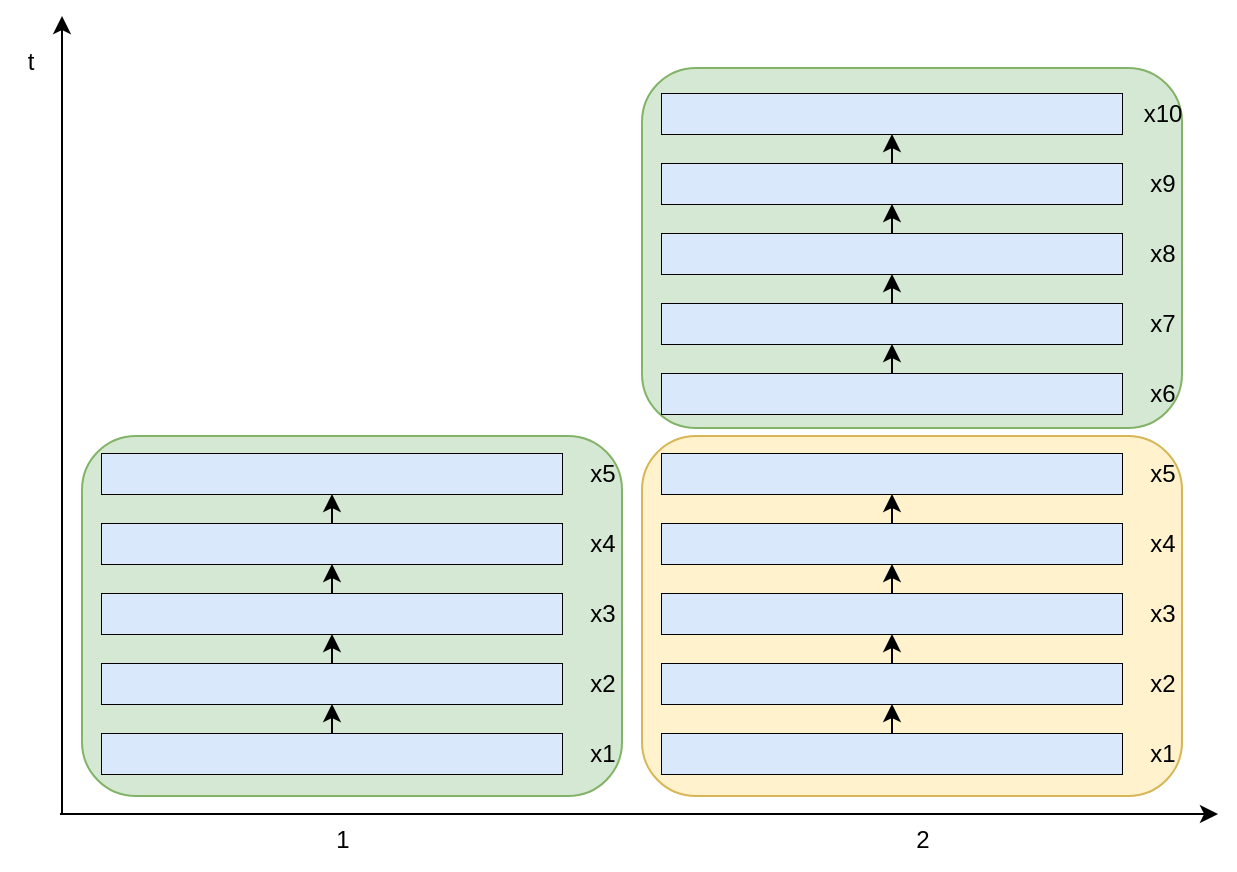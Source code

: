 <mxfile version="21.6.9" type="github">
  <diagram name="第 1 页" id="8RlSk1Tyo_QDvThtbTEH">
    <mxGraphModel dx="1379" dy="751" grid="1" gridSize="10" guides="1" tooltips="1" connect="1" arrows="1" fold="1" page="1" pageScale="1" pageWidth="827" pageHeight="1169" math="0" shadow="0">
      <root>
        <mxCell id="0" />
        <mxCell id="1" parent="0" />
        <mxCell id="hXuhkghR_avalVpv93T1-30" value="" style="endArrow=classic;html=1;rounded=0;" edge="1" parent="1">
          <mxGeometry width="50" height="50" relative="1" as="geometry">
            <mxPoint x="40" y="580" as="sourcePoint" />
            <mxPoint x="40" y="181" as="targetPoint" />
          </mxGeometry>
        </mxCell>
        <mxCell id="hXuhkghR_avalVpv93T1-176" value="t" style="text;html=1;align=center;verticalAlign=middle;resizable=0;points=[];autosize=1;strokeColor=none;fillColor=none;" vertex="1" parent="1">
          <mxGeometry x="9" y="189" width="30" height="30" as="geometry" />
        </mxCell>
        <mxCell id="hXuhkghR_avalVpv93T1-180" value="" style="group" vertex="1" connectable="0" parent="1">
          <mxGeometry x="330" y="207" width="280" height="180" as="geometry" />
        </mxCell>
        <mxCell id="hXuhkghR_avalVpv93T1-177" value="" style="rounded=1;whiteSpace=wrap;html=1;fillColor=#d5e8d4;strokeColor=#82b366;" vertex="1" parent="hXuhkghR_avalVpv93T1-180">
          <mxGeometry width="270" height="180" as="geometry" />
        </mxCell>
        <mxCell id="hXuhkghR_avalVpv93T1-31" value="t" style="text;html=1;align=center;verticalAlign=middle;resizable=0;points=[];autosize=1;strokeColor=none;fillColor=none;" vertex="1" parent="hXuhkghR_avalVpv93T1-180">
          <mxGeometry y="78" width="30" height="30" as="geometry" />
        </mxCell>
        <mxCell id="hXuhkghR_avalVpv93T1-98" value="" style="shape=table;startSize=0;container=1;collapsible=0;childLayout=tableLayout;" vertex="1" parent="hXuhkghR_avalVpv93T1-180">
          <mxGeometry x="10" y="153" width="230" height="20" as="geometry" />
        </mxCell>
        <mxCell id="hXuhkghR_avalVpv93T1-99" value="" style="shape=tableRow;horizontal=0;startSize=0;swimlaneHead=0;swimlaneBody=0;strokeColor=inherit;top=0;left=0;bottom=0;right=0;collapsible=0;dropTarget=0;fillColor=none;points=[[0,0.5],[1,0.5]];portConstraint=eastwest;" vertex="1" parent="hXuhkghR_avalVpv93T1-98">
          <mxGeometry width="230" height="20" as="geometry" />
        </mxCell>
        <mxCell id="hXuhkghR_avalVpv93T1-100" value="" style="shape=partialRectangle;html=1;whiteSpace=wrap;connectable=0;strokeColor=#6c8ebf;overflow=hidden;fillColor=#dae8fc;top=0;left=0;bottom=0;right=0;pointerEvents=1;" vertex="1" parent="hXuhkghR_avalVpv93T1-99">
          <mxGeometry width="19" height="20" as="geometry">
            <mxRectangle width="19" height="20" as="alternateBounds" />
          </mxGeometry>
        </mxCell>
        <mxCell id="hXuhkghR_avalVpv93T1-101" value="" style="shape=partialRectangle;html=1;whiteSpace=wrap;connectable=0;strokeColor=#6c8ebf;overflow=hidden;fillColor=#dae8fc;top=0;left=0;bottom=0;right=0;pointerEvents=1;" vertex="1" parent="hXuhkghR_avalVpv93T1-99">
          <mxGeometry x="19" width="19" height="20" as="geometry">
            <mxRectangle width="19" height="20" as="alternateBounds" />
          </mxGeometry>
        </mxCell>
        <mxCell id="hXuhkghR_avalVpv93T1-102" value="" style="shape=partialRectangle;html=1;whiteSpace=wrap;connectable=0;strokeColor=#6c8ebf;overflow=hidden;fillColor=#dae8fc;top=0;left=0;bottom=0;right=0;pointerEvents=1;" vertex="1" parent="hXuhkghR_avalVpv93T1-99">
          <mxGeometry x="38" width="20" height="20" as="geometry">
            <mxRectangle width="20" height="20" as="alternateBounds" />
          </mxGeometry>
        </mxCell>
        <mxCell id="hXuhkghR_avalVpv93T1-103" value="" style="shape=partialRectangle;html=1;whiteSpace=wrap;connectable=0;strokeColor=#6c8ebf;overflow=hidden;fillColor=#dae8fc;top=0;left=0;bottom=0;right=0;pointerEvents=1;" vertex="1" parent="hXuhkghR_avalVpv93T1-99">
          <mxGeometry x="58" width="19" height="20" as="geometry">
            <mxRectangle width="19" height="20" as="alternateBounds" />
          </mxGeometry>
        </mxCell>
        <mxCell id="hXuhkghR_avalVpv93T1-104" value="" style="shape=partialRectangle;html=1;whiteSpace=wrap;connectable=0;strokeColor=#6c8ebf;overflow=hidden;fillColor=#dae8fc;top=0;left=0;bottom=0;right=0;pointerEvents=1;" vertex="1" parent="hXuhkghR_avalVpv93T1-99">
          <mxGeometry x="77" width="19" height="20" as="geometry">
            <mxRectangle width="19" height="20" as="alternateBounds" />
          </mxGeometry>
        </mxCell>
        <mxCell id="hXuhkghR_avalVpv93T1-105" style="shape=partialRectangle;html=1;whiteSpace=wrap;connectable=0;strokeColor=#6c8ebf;overflow=hidden;fillColor=#dae8fc;top=0;left=0;bottom=0;right=0;pointerEvents=1;" vertex="1" parent="hXuhkghR_avalVpv93T1-99">
          <mxGeometry x="96" width="19" height="20" as="geometry">
            <mxRectangle width="19" height="20" as="alternateBounds" />
          </mxGeometry>
        </mxCell>
        <mxCell id="hXuhkghR_avalVpv93T1-106" style="shape=partialRectangle;html=1;whiteSpace=wrap;connectable=0;strokeColor=#6c8ebf;overflow=hidden;fillColor=#dae8fc;top=0;left=0;bottom=0;right=0;pointerEvents=1;" vertex="1" parent="hXuhkghR_avalVpv93T1-99">
          <mxGeometry x="115" width="18" height="20" as="geometry">
            <mxRectangle width="18" height="20" as="alternateBounds" />
          </mxGeometry>
        </mxCell>
        <mxCell id="hXuhkghR_avalVpv93T1-107" style="shape=partialRectangle;html=1;whiteSpace=wrap;connectable=0;strokeColor=#6c8ebf;overflow=hidden;fillColor=#dae8fc;top=0;left=0;bottom=0;right=0;pointerEvents=1;" vertex="1" parent="hXuhkghR_avalVpv93T1-99">
          <mxGeometry x="133" width="20" height="20" as="geometry">
            <mxRectangle width="20" height="20" as="alternateBounds" />
          </mxGeometry>
        </mxCell>
        <mxCell id="hXuhkghR_avalVpv93T1-108" style="shape=partialRectangle;html=1;whiteSpace=wrap;connectable=0;strokeColor=#6c8ebf;overflow=hidden;fillColor=#dae8fc;top=0;left=0;bottom=0;right=0;pointerEvents=1;" vertex="1" parent="hXuhkghR_avalVpv93T1-99">
          <mxGeometry x="153" width="20" height="20" as="geometry">
            <mxRectangle width="20" height="20" as="alternateBounds" />
          </mxGeometry>
        </mxCell>
        <mxCell id="hXuhkghR_avalVpv93T1-109" style="shape=partialRectangle;html=1;whiteSpace=wrap;connectable=0;strokeColor=#6c8ebf;overflow=hidden;fillColor=#dae8fc;top=0;left=0;bottom=0;right=0;pointerEvents=1;" vertex="1" parent="hXuhkghR_avalVpv93T1-99">
          <mxGeometry x="173" width="19" height="20" as="geometry">
            <mxRectangle width="19" height="20" as="alternateBounds" />
          </mxGeometry>
        </mxCell>
        <mxCell id="hXuhkghR_avalVpv93T1-110" style="shape=partialRectangle;html=1;whiteSpace=wrap;connectable=0;strokeColor=#6c8ebf;overflow=hidden;fillColor=#dae8fc;top=0;left=0;bottom=0;right=0;pointerEvents=1;" vertex="1" parent="hXuhkghR_avalVpv93T1-99">
          <mxGeometry x="192" width="19" height="20" as="geometry">
            <mxRectangle width="19" height="20" as="alternateBounds" />
          </mxGeometry>
        </mxCell>
        <mxCell id="hXuhkghR_avalVpv93T1-111" style="shape=partialRectangle;html=1;whiteSpace=wrap;connectable=0;strokeColor=#6c8ebf;overflow=hidden;fillColor=#dae8fc;top=0;left=0;bottom=0;right=0;pointerEvents=1;" vertex="1" parent="hXuhkghR_avalVpv93T1-99">
          <mxGeometry x="211" width="19" height="20" as="geometry">
            <mxRectangle width="19" height="20" as="alternateBounds" />
          </mxGeometry>
        </mxCell>
        <mxCell id="hXuhkghR_avalVpv93T1-112" value="x6" style="text;html=1;align=center;verticalAlign=middle;resizable=0;points=[];autosize=1;strokeColor=none;fillColor=none;" vertex="1" parent="hXuhkghR_avalVpv93T1-180">
          <mxGeometry x="240" y="148" width="40" height="30" as="geometry" />
        </mxCell>
        <mxCell id="hXuhkghR_avalVpv93T1-114" value="" style="shape=table;startSize=0;container=1;collapsible=0;childLayout=tableLayout;" vertex="1" parent="hXuhkghR_avalVpv93T1-180">
          <mxGeometry x="10" y="118" width="230" height="20" as="geometry" />
        </mxCell>
        <mxCell id="hXuhkghR_avalVpv93T1-115" value="" style="shape=tableRow;horizontal=0;startSize=0;swimlaneHead=0;swimlaneBody=0;strokeColor=inherit;top=0;left=0;bottom=0;right=0;collapsible=0;dropTarget=0;fillColor=none;points=[[0,0.5],[1,0.5]];portConstraint=eastwest;" vertex="1" parent="hXuhkghR_avalVpv93T1-114">
          <mxGeometry width="230" height="20" as="geometry" />
        </mxCell>
        <mxCell id="hXuhkghR_avalVpv93T1-116" value="" style="shape=partialRectangle;html=1;whiteSpace=wrap;connectable=0;strokeColor=#6c8ebf;overflow=hidden;fillColor=#dae8fc;top=0;left=0;bottom=0;right=0;pointerEvents=1;" vertex="1" parent="hXuhkghR_avalVpv93T1-115">
          <mxGeometry width="19" height="20" as="geometry">
            <mxRectangle width="19" height="20" as="alternateBounds" />
          </mxGeometry>
        </mxCell>
        <mxCell id="hXuhkghR_avalVpv93T1-117" value="" style="shape=partialRectangle;html=1;whiteSpace=wrap;connectable=0;strokeColor=#6c8ebf;overflow=hidden;fillColor=#dae8fc;top=0;left=0;bottom=0;right=0;pointerEvents=1;" vertex="1" parent="hXuhkghR_avalVpv93T1-115">
          <mxGeometry x="19" width="19" height="20" as="geometry">
            <mxRectangle width="19" height="20" as="alternateBounds" />
          </mxGeometry>
        </mxCell>
        <mxCell id="hXuhkghR_avalVpv93T1-118" value="" style="shape=partialRectangle;html=1;whiteSpace=wrap;connectable=0;strokeColor=#6c8ebf;overflow=hidden;fillColor=#dae8fc;top=0;left=0;bottom=0;right=0;pointerEvents=1;" vertex="1" parent="hXuhkghR_avalVpv93T1-115">
          <mxGeometry x="38" width="20" height="20" as="geometry">
            <mxRectangle width="20" height="20" as="alternateBounds" />
          </mxGeometry>
        </mxCell>
        <mxCell id="hXuhkghR_avalVpv93T1-119" value="" style="shape=partialRectangle;html=1;whiteSpace=wrap;connectable=0;strokeColor=#6c8ebf;overflow=hidden;fillColor=#dae8fc;top=0;left=0;bottom=0;right=0;pointerEvents=1;" vertex="1" parent="hXuhkghR_avalVpv93T1-115">
          <mxGeometry x="58" width="19" height="20" as="geometry">
            <mxRectangle width="19" height="20" as="alternateBounds" />
          </mxGeometry>
        </mxCell>
        <mxCell id="hXuhkghR_avalVpv93T1-120" value="" style="shape=partialRectangle;html=1;whiteSpace=wrap;connectable=0;strokeColor=#6c8ebf;overflow=hidden;fillColor=#dae8fc;top=0;left=0;bottom=0;right=0;pointerEvents=1;" vertex="1" parent="hXuhkghR_avalVpv93T1-115">
          <mxGeometry x="77" width="19" height="20" as="geometry">
            <mxRectangle width="19" height="20" as="alternateBounds" />
          </mxGeometry>
        </mxCell>
        <mxCell id="hXuhkghR_avalVpv93T1-121" style="shape=partialRectangle;html=1;whiteSpace=wrap;connectable=0;strokeColor=#6c8ebf;overflow=hidden;fillColor=#dae8fc;top=0;left=0;bottom=0;right=0;pointerEvents=1;" vertex="1" parent="hXuhkghR_avalVpv93T1-115">
          <mxGeometry x="96" width="19" height="20" as="geometry">
            <mxRectangle width="19" height="20" as="alternateBounds" />
          </mxGeometry>
        </mxCell>
        <mxCell id="hXuhkghR_avalVpv93T1-122" style="shape=partialRectangle;html=1;whiteSpace=wrap;connectable=0;strokeColor=#6c8ebf;overflow=hidden;fillColor=#dae8fc;top=0;left=0;bottom=0;right=0;pointerEvents=1;" vertex="1" parent="hXuhkghR_avalVpv93T1-115">
          <mxGeometry x="115" width="18" height="20" as="geometry">
            <mxRectangle width="18" height="20" as="alternateBounds" />
          </mxGeometry>
        </mxCell>
        <mxCell id="hXuhkghR_avalVpv93T1-123" style="shape=partialRectangle;html=1;whiteSpace=wrap;connectable=0;strokeColor=#6c8ebf;overflow=hidden;fillColor=#dae8fc;top=0;left=0;bottom=0;right=0;pointerEvents=1;" vertex="1" parent="hXuhkghR_avalVpv93T1-115">
          <mxGeometry x="133" width="20" height="20" as="geometry">
            <mxRectangle width="20" height="20" as="alternateBounds" />
          </mxGeometry>
        </mxCell>
        <mxCell id="hXuhkghR_avalVpv93T1-124" style="shape=partialRectangle;html=1;whiteSpace=wrap;connectable=0;strokeColor=#6c8ebf;overflow=hidden;fillColor=#dae8fc;top=0;left=0;bottom=0;right=0;pointerEvents=1;" vertex="1" parent="hXuhkghR_avalVpv93T1-115">
          <mxGeometry x="153" width="20" height="20" as="geometry">
            <mxRectangle width="20" height="20" as="alternateBounds" />
          </mxGeometry>
        </mxCell>
        <mxCell id="hXuhkghR_avalVpv93T1-125" style="shape=partialRectangle;html=1;whiteSpace=wrap;connectable=0;strokeColor=#6c8ebf;overflow=hidden;fillColor=#dae8fc;top=0;left=0;bottom=0;right=0;pointerEvents=1;" vertex="1" parent="hXuhkghR_avalVpv93T1-115">
          <mxGeometry x="173" width="19" height="20" as="geometry">
            <mxRectangle width="19" height="20" as="alternateBounds" />
          </mxGeometry>
        </mxCell>
        <mxCell id="hXuhkghR_avalVpv93T1-126" style="shape=partialRectangle;html=1;whiteSpace=wrap;connectable=0;strokeColor=#6c8ebf;overflow=hidden;fillColor=#dae8fc;top=0;left=0;bottom=0;right=0;pointerEvents=1;" vertex="1" parent="hXuhkghR_avalVpv93T1-115">
          <mxGeometry x="192" width="19" height="20" as="geometry">
            <mxRectangle width="19" height="20" as="alternateBounds" />
          </mxGeometry>
        </mxCell>
        <mxCell id="hXuhkghR_avalVpv93T1-127" style="shape=partialRectangle;html=1;whiteSpace=wrap;connectable=0;strokeColor=#6c8ebf;overflow=hidden;fillColor=#dae8fc;top=0;left=0;bottom=0;right=0;pointerEvents=1;" vertex="1" parent="hXuhkghR_avalVpv93T1-115">
          <mxGeometry x="211" width="19" height="20" as="geometry">
            <mxRectangle width="19" height="20" as="alternateBounds" />
          </mxGeometry>
        </mxCell>
        <mxCell id="hXuhkghR_avalVpv93T1-97" style="edgeStyle=orthogonalEdgeStyle;rounded=0;orthogonalLoop=1;jettySize=auto;html=1;exitX=0.5;exitY=0;exitDx=0;exitDy=0;entryX=0.5;entryY=1;entryDx=0;entryDy=0;" edge="1" parent="hXuhkghR_avalVpv93T1-180" source="hXuhkghR_avalVpv93T1-98" target="hXuhkghR_avalVpv93T1-114">
          <mxGeometry relative="1" as="geometry" />
        </mxCell>
        <mxCell id="hXuhkghR_avalVpv93T1-128" value="x7" style="text;html=1;align=center;verticalAlign=middle;resizable=0;points=[];autosize=1;strokeColor=none;fillColor=none;" vertex="1" parent="hXuhkghR_avalVpv93T1-180">
          <mxGeometry x="240" y="113" width="40" height="30" as="geometry" />
        </mxCell>
        <mxCell id="hXuhkghR_avalVpv93T1-130" value="" style="shape=table;startSize=0;container=1;collapsible=0;childLayout=tableLayout;" vertex="1" parent="hXuhkghR_avalVpv93T1-180">
          <mxGeometry x="10" y="83" width="230" height="20" as="geometry" />
        </mxCell>
        <mxCell id="hXuhkghR_avalVpv93T1-131" value="" style="shape=tableRow;horizontal=0;startSize=0;swimlaneHead=0;swimlaneBody=0;strokeColor=inherit;top=0;left=0;bottom=0;right=0;collapsible=0;dropTarget=0;fillColor=none;points=[[0,0.5],[1,0.5]];portConstraint=eastwest;" vertex="1" parent="hXuhkghR_avalVpv93T1-130">
          <mxGeometry width="230" height="20" as="geometry" />
        </mxCell>
        <mxCell id="hXuhkghR_avalVpv93T1-132" value="" style="shape=partialRectangle;html=1;whiteSpace=wrap;connectable=0;strokeColor=#6c8ebf;overflow=hidden;fillColor=#dae8fc;top=0;left=0;bottom=0;right=0;pointerEvents=1;" vertex="1" parent="hXuhkghR_avalVpv93T1-131">
          <mxGeometry width="19" height="20" as="geometry">
            <mxRectangle width="19" height="20" as="alternateBounds" />
          </mxGeometry>
        </mxCell>
        <mxCell id="hXuhkghR_avalVpv93T1-133" value="" style="shape=partialRectangle;html=1;whiteSpace=wrap;connectable=0;strokeColor=#6c8ebf;overflow=hidden;fillColor=#dae8fc;top=0;left=0;bottom=0;right=0;pointerEvents=1;" vertex="1" parent="hXuhkghR_avalVpv93T1-131">
          <mxGeometry x="19" width="19" height="20" as="geometry">
            <mxRectangle width="19" height="20" as="alternateBounds" />
          </mxGeometry>
        </mxCell>
        <mxCell id="hXuhkghR_avalVpv93T1-134" value="" style="shape=partialRectangle;html=1;whiteSpace=wrap;connectable=0;strokeColor=#6c8ebf;overflow=hidden;fillColor=#dae8fc;top=0;left=0;bottom=0;right=0;pointerEvents=1;" vertex="1" parent="hXuhkghR_avalVpv93T1-131">
          <mxGeometry x="38" width="20" height="20" as="geometry">
            <mxRectangle width="20" height="20" as="alternateBounds" />
          </mxGeometry>
        </mxCell>
        <mxCell id="hXuhkghR_avalVpv93T1-135" value="" style="shape=partialRectangle;html=1;whiteSpace=wrap;connectable=0;strokeColor=#6c8ebf;overflow=hidden;fillColor=#dae8fc;top=0;left=0;bottom=0;right=0;pointerEvents=1;" vertex="1" parent="hXuhkghR_avalVpv93T1-131">
          <mxGeometry x="58" width="19" height="20" as="geometry">
            <mxRectangle width="19" height="20" as="alternateBounds" />
          </mxGeometry>
        </mxCell>
        <mxCell id="hXuhkghR_avalVpv93T1-136" value="" style="shape=partialRectangle;html=1;whiteSpace=wrap;connectable=0;strokeColor=#6c8ebf;overflow=hidden;fillColor=#dae8fc;top=0;left=0;bottom=0;right=0;pointerEvents=1;" vertex="1" parent="hXuhkghR_avalVpv93T1-131">
          <mxGeometry x="77" width="19" height="20" as="geometry">
            <mxRectangle width="19" height="20" as="alternateBounds" />
          </mxGeometry>
        </mxCell>
        <mxCell id="hXuhkghR_avalVpv93T1-137" style="shape=partialRectangle;html=1;whiteSpace=wrap;connectable=0;strokeColor=#6c8ebf;overflow=hidden;fillColor=#dae8fc;top=0;left=0;bottom=0;right=0;pointerEvents=1;" vertex="1" parent="hXuhkghR_avalVpv93T1-131">
          <mxGeometry x="96" width="19" height="20" as="geometry">
            <mxRectangle width="19" height="20" as="alternateBounds" />
          </mxGeometry>
        </mxCell>
        <mxCell id="hXuhkghR_avalVpv93T1-138" style="shape=partialRectangle;html=1;whiteSpace=wrap;connectable=0;strokeColor=#6c8ebf;overflow=hidden;fillColor=#dae8fc;top=0;left=0;bottom=0;right=0;pointerEvents=1;" vertex="1" parent="hXuhkghR_avalVpv93T1-131">
          <mxGeometry x="115" width="18" height="20" as="geometry">
            <mxRectangle width="18" height="20" as="alternateBounds" />
          </mxGeometry>
        </mxCell>
        <mxCell id="hXuhkghR_avalVpv93T1-139" style="shape=partialRectangle;html=1;whiteSpace=wrap;connectable=0;strokeColor=#6c8ebf;overflow=hidden;fillColor=#dae8fc;top=0;left=0;bottom=0;right=0;pointerEvents=1;" vertex="1" parent="hXuhkghR_avalVpv93T1-131">
          <mxGeometry x="133" width="20" height="20" as="geometry">
            <mxRectangle width="20" height="20" as="alternateBounds" />
          </mxGeometry>
        </mxCell>
        <mxCell id="hXuhkghR_avalVpv93T1-140" style="shape=partialRectangle;html=1;whiteSpace=wrap;connectable=0;strokeColor=#6c8ebf;overflow=hidden;fillColor=#dae8fc;top=0;left=0;bottom=0;right=0;pointerEvents=1;" vertex="1" parent="hXuhkghR_avalVpv93T1-131">
          <mxGeometry x="153" width="20" height="20" as="geometry">
            <mxRectangle width="20" height="20" as="alternateBounds" />
          </mxGeometry>
        </mxCell>
        <mxCell id="hXuhkghR_avalVpv93T1-141" style="shape=partialRectangle;html=1;whiteSpace=wrap;connectable=0;strokeColor=#6c8ebf;overflow=hidden;fillColor=#dae8fc;top=0;left=0;bottom=0;right=0;pointerEvents=1;" vertex="1" parent="hXuhkghR_avalVpv93T1-131">
          <mxGeometry x="173" width="19" height="20" as="geometry">
            <mxRectangle width="19" height="20" as="alternateBounds" />
          </mxGeometry>
        </mxCell>
        <mxCell id="hXuhkghR_avalVpv93T1-142" style="shape=partialRectangle;html=1;whiteSpace=wrap;connectable=0;strokeColor=#6c8ebf;overflow=hidden;fillColor=#dae8fc;top=0;left=0;bottom=0;right=0;pointerEvents=1;" vertex="1" parent="hXuhkghR_avalVpv93T1-131">
          <mxGeometry x="192" width="19" height="20" as="geometry">
            <mxRectangle width="19" height="20" as="alternateBounds" />
          </mxGeometry>
        </mxCell>
        <mxCell id="hXuhkghR_avalVpv93T1-143" style="shape=partialRectangle;html=1;whiteSpace=wrap;connectable=0;strokeColor=#6c8ebf;overflow=hidden;fillColor=#dae8fc;top=0;left=0;bottom=0;right=0;pointerEvents=1;" vertex="1" parent="hXuhkghR_avalVpv93T1-131">
          <mxGeometry x="211" width="19" height="20" as="geometry">
            <mxRectangle width="19" height="20" as="alternateBounds" />
          </mxGeometry>
        </mxCell>
        <mxCell id="hXuhkghR_avalVpv93T1-113" style="edgeStyle=orthogonalEdgeStyle;rounded=0;orthogonalLoop=1;jettySize=auto;html=1;exitX=0.5;exitY=0;exitDx=0;exitDy=0;entryX=0.5;entryY=1;entryDx=0;entryDy=0;" edge="1" parent="hXuhkghR_avalVpv93T1-180" source="hXuhkghR_avalVpv93T1-114" target="hXuhkghR_avalVpv93T1-130">
          <mxGeometry relative="1" as="geometry" />
        </mxCell>
        <mxCell id="hXuhkghR_avalVpv93T1-144" value="x8" style="text;html=1;align=center;verticalAlign=middle;resizable=0;points=[];autosize=1;strokeColor=none;fillColor=none;" vertex="1" parent="hXuhkghR_avalVpv93T1-180">
          <mxGeometry x="240" y="78" width="40" height="30" as="geometry" />
        </mxCell>
        <mxCell id="hXuhkghR_avalVpv93T1-146" value="" style="shape=table;startSize=0;container=1;collapsible=0;childLayout=tableLayout;" vertex="1" parent="hXuhkghR_avalVpv93T1-180">
          <mxGeometry x="10" y="48" width="230" height="20" as="geometry" />
        </mxCell>
        <mxCell id="hXuhkghR_avalVpv93T1-147" value="" style="shape=tableRow;horizontal=0;startSize=0;swimlaneHead=0;swimlaneBody=0;strokeColor=inherit;top=0;left=0;bottom=0;right=0;collapsible=0;dropTarget=0;fillColor=none;points=[[0,0.5],[1,0.5]];portConstraint=eastwest;" vertex="1" parent="hXuhkghR_avalVpv93T1-146">
          <mxGeometry width="230" height="20" as="geometry" />
        </mxCell>
        <mxCell id="hXuhkghR_avalVpv93T1-148" value="" style="shape=partialRectangle;html=1;whiteSpace=wrap;connectable=0;strokeColor=#6c8ebf;overflow=hidden;fillColor=#dae8fc;top=0;left=0;bottom=0;right=0;pointerEvents=1;" vertex="1" parent="hXuhkghR_avalVpv93T1-147">
          <mxGeometry width="19" height="20" as="geometry">
            <mxRectangle width="19" height="20" as="alternateBounds" />
          </mxGeometry>
        </mxCell>
        <mxCell id="hXuhkghR_avalVpv93T1-149" value="" style="shape=partialRectangle;html=1;whiteSpace=wrap;connectable=0;strokeColor=#6c8ebf;overflow=hidden;fillColor=#dae8fc;top=0;left=0;bottom=0;right=0;pointerEvents=1;" vertex="1" parent="hXuhkghR_avalVpv93T1-147">
          <mxGeometry x="19" width="19" height="20" as="geometry">
            <mxRectangle width="19" height="20" as="alternateBounds" />
          </mxGeometry>
        </mxCell>
        <mxCell id="hXuhkghR_avalVpv93T1-150" value="" style="shape=partialRectangle;html=1;whiteSpace=wrap;connectable=0;strokeColor=#6c8ebf;overflow=hidden;fillColor=#dae8fc;top=0;left=0;bottom=0;right=0;pointerEvents=1;" vertex="1" parent="hXuhkghR_avalVpv93T1-147">
          <mxGeometry x="38" width="20" height="20" as="geometry">
            <mxRectangle width="20" height="20" as="alternateBounds" />
          </mxGeometry>
        </mxCell>
        <mxCell id="hXuhkghR_avalVpv93T1-151" value="" style="shape=partialRectangle;html=1;whiteSpace=wrap;connectable=0;strokeColor=#6c8ebf;overflow=hidden;fillColor=#dae8fc;top=0;left=0;bottom=0;right=0;pointerEvents=1;" vertex="1" parent="hXuhkghR_avalVpv93T1-147">
          <mxGeometry x="58" width="19" height="20" as="geometry">
            <mxRectangle width="19" height="20" as="alternateBounds" />
          </mxGeometry>
        </mxCell>
        <mxCell id="hXuhkghR_avalVpv93T1-152" value="" style="shape=partialRectangle;html=1;whiteSpace=wrap;connectable=0;strokeColor=#6c8ebf;overflow=hidden;fillColor=#dae8fc;top=0;left=0;bottom=0;right=0;pointerEvents=1;" vertex="1" parent="hXuhkghR_avalVpv93T1-147">
          <mxGeometry x="77" width="19" height="20" as="geometry">
            <mxRectangle width="19" height="20" as="alternateBounds" />
          </mxGeometry>
        </mxCell>
        <mxCell id="hXuhkghR_avalVpv93T1-153" style="shape=partialRectangle;html=1;whiteSpace=wrap;connectable=0;strokeColor=#6c8ebf;overflow=hidden;fillColor=#dae8fc;top=0;left=0;bottom=0;right=0;pointerEvents=1;" vertex="1" parent="hXuhkghR_avalVpv93T1-147">
          <mxGeometry x="96" width="19" height="20" as="geometry">
            <mxRectangle width="19" height="20" as="alternateBounds" />
          </mxGeometry>
        </mxCell>
        <mxCell id="hXuhkghR_avalVpv93T1-154" style="shape=partialRectangle;html=1;whiteSpace=wrap;connectable=0;strokeColor=#6c8ebf;overflow=hidden;fillColor=#dae8fc;top=0;left=0;bottom=0;right=0;pointerEvents=1;" vertex="1" parent="hXuhkghR_avalVpv93T1-147">
          <mxGeometry x="115" width="18" height="20" as="geometry">
            <mxRectangle width="18" height="20" as="alternateBounds" />
          </mxGeometry>
        </mxCell>
        <mxCell id="hXuhkghR_avalVpv93T1-155" style="shape=partialRectangle;html=1;whiteSpace=wrap;connectable=0;strokeColor=#6c8ebf;overflow=hidden;fillColor=#dae8fc;top=0;left=0;bottom=0;right=0;pointerEvents=1;" vertex="1" parent="hXuhkghR_avalVpv93T1-147">
          <mxGeometry x="133" width="20" height="20" as="geometry">
            <mxRectangle width="20" height="20" as="alternateBounds" />
          </mxGeometry>
        </mxCell>
        <mxCell id="hXuhkghR_avalVpv93T1-156" style="shape=partialRectangle;html=1;whiteSpace=wrap;connectable=0;strokeColor=#6c8ebf;overflow=hidden;fillColor=#dae8fc;top=0;left=0;bottom=0;right=0;pointerEvents=1;" vertex="1" parent="hXuhkghR_avalVpv93T1-147">
          <mxGeometry x="153" width="20" height="20" as="geometry">
            <mxRectangle width="20" height="20" as="alternateBounds" />
          </mxGeometry>
        </mxCell>
        <mxCell id="hXuhkghR_avalVpv93T1-157" style="shape=partialRectangle;html=1;whiteSpace=wrap;connectable=0;strokeColor=#6c8ebf;overflow=hidden;fillColor=#dae8fc;top=0;left=0;bottom=0;right=0;pointerEvents=1;" vertex="1" parent="hXuhkghR_avalVpv93T1-147">
          <mxGeometry x="173" width="19" height="20" as="geometry">
            <mxRectangle width="19" height="20" as="alternateBounds" />
          </mxGeometry>
        </mxCell>
        <mxCell id="hXuhkghR_avalVpv93T1-158" style="shape=partialRectangle;html=1;whiteSpace=wrap;connectable=0;strokeColor=#6c8ebf;overflow=hidden;fillColor=#dae8fc;top=0;left=0;bottom=0;right=0;pointerEvents=1;" vertex="1" parent="hXuhkghR_avalVpv93T1-147">
          <mxGeometry x="192" width="19" height="20" as="geometry">
            <mxRectangle width="19" height="20" as="alternateBounds" />
          </mxGeometry>
        </mxCell>
        <mxCell id="hXuhkghR_avalVpv93T1-159" style="shape=partialRectangle;html=1;whiteSpace=wrap;connectable=0;strokeColor=#6c8ebf;overflow=hidden;fillColor=#dae8fc;top=0;left=0;bottom=0;right=0;pointerEvents=1;" vertex="1" parent="hXuhkghR_avalVpv93T1-147">
          <mxGeometry x="211" width="19" height="20" as="geometry">
            <mxRectangle width="19" height="20" as="alternateBounds" />
          </mxGeometry>
        </mxCell>
        <mxCell id="hXuhkghR_avalVpv93T1-129" style="edgeStyle=orthogonalEdgeStyle;rounded=0;orthogonalLoop=1;jettySize=auto;html=1;exitX=0.5;exitY=0;exitDx=0;exitDy=0;entryX=0.5;entryY=1;entryDx=0;entryDy=0;" edge="1" parent="hXuhkghR_avalVpv93T1-180" source="hXuhkghR_avalVpv93T1-130" target="hXuhkghR_avalVpv93T1-146">
          <mxGeometry relative="1" as="geometry" />
        </mxCell>
        <mxCell id="hXuhkghR_avalVpv93T1-160" value="x9" style="text;html=1;align=center;verticalAlign=middle;resizable=0;points=[];autosize=1;strokeColor=none;fillColor=none;" vertex="1" parent="hXuhkghR_avalVpv93T1-180">
          <mxGeometry x="240" y="43" width="40" height="30" as="geometry" />
        </mxCell>
        <mxCell id="hXuhkghR_avalVpv93T1-161" value="" style="shape=table;startSize=0;container=1;collapsible=0;childLayout=tableLayout;" vertex="1" parent="hXuhkghR_avalVpv93T1-180">
          <mxGeometry x="10" y="13" width="230" height="20" as="geometry" />
        </mxCell>
        <mxCell id="hXuhkghR_avalVpv93T1-162" value="" style="shape=tableRow;horizontal=0;startSize=0;swimlaneHead=0;swimlaneBody=0;strokeColor=inherit;top=0;left=0;bottom=0;right=0;collapsible=0;dropTarget=0;fillColor=none;points=[[0,0.5],[1,0.5]];portConstraint=eastwest;" vertex="1" parent="hXuhkghR_avalVpv93T1-161">
          <mxGeometry width="230" height="20" as="geometry" />
        </mxCell>
        <mxCell id="hXuhkghR_avalVpv93T1-163" value="" style="shape=partialRectangle;html=1;whiteSpace=wrap;connectable=0;strokeColor=#6c8ebf;overflow=hidden;fillColor=#dae8fc;top=0;left=0;bottom=0;right=0;pointerEvents=1;" vertex="1" parent="hXuhkghR_avalVpv93T1-162">
          <mxGeometry width="19" height="20" as="geometry">
            <mxRectangle width="19" height="20" as="alternateBounds" />
          </mxGeometry>
        </mxCell>
        <mxCell id="hXuhkghR_avalVpv93T1-164" value="" style="shape=partialRectangle;html=1;whiteSpace=wrap;connectable=0;strokeColor=#6c8ebf;overflow=hidden;fillColor=#dae8fc;top=0;left=0;bottom=0;right=0;pointerEvents=1;" vertex="1" parent="hXuhkghR_avalVpv93T1-162">
          <mxGeometry x="19" width="19" height="20" as="geometry">
            <mxRectangle width="19" height="20" as="alternateBounds" />
          </mxGeometry>
        </mxCell>
        <mxCell id="hXuhkghR_avalVpv93T1-165" value="" style="shape=partialRectangle;html=1;whiteSpace=wrap;connectable=0;strokeColor=#6c8ebf;overflow=hidden;fillColor=#dae8fc;top=0;left=0;bottom=0;right=0;pointerEvents=1;" vertex="1" parent="hXuhkghR_avalVpv93T1-162">
          <mxGeometry x="38" width="20" height="20" as="geometry">
            <mxRectangle width="20" height="20" as="alternateBounds" />
          </mxGeometry>
        </mxCell>
        <mxCell id="hXuhkghR_avalVpv93T1-166" value="" style="shape=partialRectangle;html=1;whiteSpace=wrap;connectable=0;strokeColor=#6c8ebf;overflow=hidden;fillColor=#dae8fc;top=0;left=0;bottom=0;right=0;pointerEvents=1;" vertex="1" parent="hXuhkghR_avalVpv93T1-162">
          <mxGeometry x="58" width="19" height="20" as="geometry">
            <mxRectangle width="19" height="20" as="alternateBounds" />
          </mxGeometry>
        </mxCell>
        <mxCell id="hXuhkghR_avalVpv93T1-167" value="" style="shape=partialRectangle;html=1;whiteSpace=wrap;connectable=0;strokeColor=#6c8ebf;overflow=hidden;fillColor=#dae8fc;top=0;left=0;bottom=0;right=0;pointerEvents=1;" vertex="1" parent="hXuhkghR_avalVpv93T1-162">
          <mxGeometry x="77" width="19" height="20" as="geometry">
            <mxRectangle width="19" height="20" as="alternateBounds" />
          </mxGeometry>
        </mxCell>
        <mxCell id="hXuhkghR_avalVpv93T1-168" style="shape=partialRectangle;html=1;whiteSpace=wrap;connectable=0;strokeColor=#6c8ebf;overflow=hidden;fillColor=#dae8fc;top=0;left=0;bottom=0;right=0;pointerEvents=1;" vertex="1" parent="hXuhkghR_avalVpv93T1-162">
          <mxGeometry x="96" width="19" height="20" as="geometry">
            <mxRectangle width="19" height="20" as="alternateBounds" />
          </mxGeometry>
        </mxCell>
        <mxCell id="hXuhkghR_avalVpv93T1-169" style="shape=partialRectangle;html=1;whiteSpace=wrap;connectable=0;strokeColor=#6c8ebf;overflow=hidden;fillColor=#dae8fc;top=0;left=0;bottom=0;right=0;pointerEvents=1;" vertex="1" parent="hXuhkghR_avalVpv93T1-162">
          <mxGeometry x="115" width="18" height="20" as="geometry">
            <mxRectangle width="18" height="20" as="alternateBounds" />
          </mxGeometry>
        </mxCell>
        <mxCell id="hXuhkghR_avalVpv93T1-170" style="shape=partialRectangle;html=1;whiteSpace=wrap;connectable=0;strokeColor=#6c8ebf;overflow=hidden;fillColor=#dae8fc;top=0;left=0;bottom=0;right=0;pointerEvents=1;" vertex="1" parent="hXuhkghR_avalVpv93T1-162">
          <mxGeometry x="133" width="20" height="20" as="geometry">
            <mxRectangle width="20" height="20" as="alternateBounds" />
          </mxGeometry>
        </mxCell>
        <mxCell id="hXuhkghR_avalVpv93T1-171" style="shape=partialRectangle;html=1;whiteSpace=wrap;connectable=0;strokeColor=#6c8ebf;overflow=hidden;fillColor=#dae8fc;top=0;left=0;bottom=0;right=0;pointerEvents=1;" vertex="1" parent="hXuhkghR_avalVpv93T1-162">
          <mxGeometry x="153" width="20" height="20" as="geometry">
            <mxRectangle width="20" height="20" as="alternateBounds" />
          </mxGeometry>
        </mxCell>
        <mxCell id="hXuhkghR_avalVpv93T1-172" style="shape=partialRectangle;html=1;whiteSpace=wrap;connectable=0;strokeColor=#6c8ebf;overflow=hidden;fillColor=#dae8fc;top=0;left=0;bottom=0;right=0;pointerEvents=1;" vertex="1" parent="hXuhkghR_avalVpv93T1-162">
          <mxGeometry x="173" width="19" height="20" as="geometry">
            <mxRectangle width="19" height="20" as="alternateBounds" />
          </mxGeometry>
        </mxCell>
        <mxCell id="hXuhkghR_avalVpv93T1-173" style="shape=partialRectangle;html=1;whiteSpace=wrap;connectable=0;strokeColor=#6c8ebf;overflow=hidden;fillColor=#dae8fc;top=0;left=0;bottom=0;right=0;pointerEvents=1;" vertex="1" parent="hXuhkghR_avalVpv93T1-162">
          <mxGeometry x="192" width="19" height="20" as="geometry">
            <mxRectangle width="19" height="20" as="alternateBounds" />
          </mxGeometry>
        </mxCell>
        <mxCell id="hXuhkghR_avalVpv93T1-174" style="shape=partialRectangle;html=1;whiteSpace=wrap;connectable=0;strokeColor=#6c8ebf;overflow=hidden;fillColor=#dae8fc;top=0;left=0;bottom=0;right=0;pointerEvents=1;" vertex="1" parent="hXuhkghR_avalVpv93T1-162">
          <mxGeometry x="211" width="19" height="20" as="geometry">
            <mxRectangle width="19" height="20" as="alternateBounds" />
          </mxGeometry>
        </mxCell>
        <mxCell id="hXuhkghR_avalVpv93T1-145" style="edgeStyle=orthogonalEdgeStyle;rounded=0;orthogonalLoop=1;jettySize=auto;html=1;exitX=0.5;exitY=0;exitDx=0;exitDy=0;entryX=0.5;entryY=1;entryDx=0;entryDy=0;" edge="1" parent="hXuhkghR_avalVpv93T1-180" source="hXuhkghR_avalVpv93T1-146" target="hXuhkghR_avalVpv93T1-161">
          <mxGeometry relative="1" as="geometry" />
        </mxCell>
        <mxCell id="hXuhkghR_avalVpv93T1-175" value="x10" style="text;html=1;align=center;verticalAlign=middle;resizable=0;points=[];autosize=1;strokeColor=none;fillColor=none;" vertex="1" parent="hXuhkghR_avalVpv93T1-180">
          <mxGeometry x="240" y="8" width="40" height="30" as="geometry" />
        </mxCell>
        <mxCell id="hXuhkghR_avalVpv93T1-261" value="" style="group" vertex="1" connectable="0" parent="1">
          <mxGeometry x="50" y="391" width="280" height="180" as="geometry" />
        </mxCell>
        <mxCell id="hXuhkghR_avalVpv93T1-178" value="" style="rounded=1;whiteSpace=wrap;html=1;fillColor=#d5e8d4;strokeColor=#82b366;" vertex="1" parent="hXuhkghR_avalVpv93T1-261">
          <mxGeometry width="270" height="180" as="geometry" />
        </mxCell>
        <mxCell id="hXuhkghR_avalVpv93T1-16" value="" style="shape=table;startSize=0;container=1;collapsible=0;childLayout=tableLayout;" vertex="1" parent="hXuhkghR_avalVpv93T1-261">
          <mxGeometry x="10" y="149" width="230" height="20" as="geometry" />
        </mxCell>
        <mxCell id="hXuhkghR_avalVpv93T1-17" value="" style="shape=tableRow;horizontal=0;startSize=0;swimlaneHead=0;swimlaneBody=0;strokeColor=inherit;top=0;left=0;bottom=0;right=0;collapsible=0;dropTarget=0;fillColor=none;points=[[0,0.5],[1,0.5]];portConstraint=eastwest;" vertex="1" parent="hXuhkghR_avalVpv93T1-16">
          <mxGeometry width="230" height="20" as="geometry" />
        </mxCell>
        <mxCell id="hXuhkghR_avalVpv93T1-18" value="" style="shape=partialRectangle;html=1;whiteSpace=wrap;connectable=0;strokeColor=#6c8ebf;overflow=hidden;fillColor=#dae8fc;top=0;left=0;bottom=0;right=0;pointerEvents=1;" vertex="1" parent="hXuhkghR_avalVpv93T1-17">
          <mxGeometry width="19" height="20" as="geometry">
            <mxRectangle width="19" height="20" as="alternateBounds" />
          </mxGeometry>
        </mxCell>
        <mxCell id="hXuhkghR_avalVpv93T1-19" value="" style="shape=partialRectangle;html=1;whiteSpace=wrap;connectable=0;strokeColor=#6c8ebf;overflow=hidden;fillColor=#dae8fc;top=0;left=0;bottom=0;right=0;pointerEvents=1;" vertex="1" parent="hXuhkghR_avalVpv93T1-17">
          <mxGeometry x="19" width="19" height="20" as="geometry">
            <mxRectangle width="19" height="20" as="alternateBounds" />
          </mxGeometry>
        </mxCell>
        <mxCell id="hXuhkghR_avalVpv93T1-20" value="" style="shape=partialRectangle;html=1;whiteSpace=wrap;connectable=0;strokeColor=#6c8ebf;overflow=hidden;fillColor=#dae8fc;top=0;left=0;bottom=0;right=0;pointerEvents=1;" vertex="1" parent="hXuhkghR_avalVpv93T1-17">
          <mxGeometry x="38" width="20" height="20" as="geometry">
            <mxRectangle width="20" height="20" as="alternateBounds" />
          </mxGeometry>
        </mxCell>
        <mxCell id="hXuhkghR_avalVpv93T1-21" value="" style="shape=partialRectangle;html=1;whiteSpace=wrap;connectable=0;strokeColor=#6c8ebf;overflow=hidden;fillColor=#dae8fc;top=0;left=0;bottom=0;right=0;pointerEvents=1;" vertex="1" parent="hXuhkghR_avalVpv93T1-17">
          <mxGeometry x="58" width="19" height="20" as="geometry">
            <mxRectangle width="19" height="20" as="alternateBounds" />
          </mxGeometry>
        </mxCell>
        <mxCell id="hXuhkghR_avalVpv93T1-22" value="" style="shape=partialRectangle;html=1;whiteSpace=wrap;connectable=0;strokeColor=#6c8ebf;overflow=hidden;fillColor=#dae8fc;top=0;left=0;bottom=0;right=0;pointerEvents=1;" vertex="1" parent="hXuhkghR_avalVpv93T1-17">
          <mxGeometry x="77" width="19" height="20" as="geometry">
            <mxRectangle width="19" height="20" as="alternateBounds" />
          </mxGeometry>
        </mxCell>
        <mxCell id="hXuhkghR_avalVpv93T1-23" style="shape=partialRectangle;html=1;whiteSpace=wrap;connectable=0;strokeColor=#6c8ebf;overflow=hidden;fillColor=#dae8fc;top=0;left=0;bottom=0;right=0;pointerEvents=1;" vertex="1" parent="hXuhkghR_avalVpv93T1-17">
          <mxGeometry x="96" width="19" height="20" as="geometry">
            <mxRectangle width="19" height="20" as="alternateBounds" />
          </mxGeometry>
        </mxCell>
        <mxCell id="hXuhkghR_avalVpv93T1-24" style="shape=partialRectangle;html=1;whiteSpace=wrap;connectable=0;strokeColor=#6c8ebf;overflow=hidden;fillColor=#dae8fc;top=0;left=0;bottom=0;right=0;pointerEvents=1;" vertex="1" parent="hXuhkghR_avalVpv93T1-17">
          <mxGeometry x="115" width="18" height="20" as="geometry">
            <mxRectangle width="18" height="20" as="alternateBounds" />
          </mxGeometry>
        </mxCell>
        <mxCell id="hXuhkghR_avalVpv93T1-25" style="shape=partialRectangle;html=1;whiteSpace=wrap;connectable=0;strokeColor=#6c8ebf;overflow=hidden;fillColor=#dae8fc;top=0;left=0;bottom=0;right=0;pointerEvents=1;" vertex="1" parent="hXuhkghR_avalVpv93T1-17">
          <mxGeometry x="133" width="20" height="20" as="geometry">
            <mxRectangle width="20" height="20" as="alternateBounds" />
          </mxGeometry>
        </mxCell>
        <mxCell id="hXuhkghR_avalVpv93T1-26" style="shape=partialRectangle;html=1;whiteSpace=wrap;connectable=0;strokeColor=#6c8ebf;overflow=hidden;fillColor=#dae8fc;top=0;left=0;bottom=0;right=0;pointerEvents=1;" vertex="1" parent="hXuhkghR_avalVpv93T1-17">
          <mxGeometry x="153" width="20" height="20" as="geometry">
            <mxRectangle width="20" height="20" as="alternateBounds" />
          </mxGeometry>
        </mxCell>
        <mxCell id="hXuhkghR_avalVpv93T1-27" style="shape=partialRectangle;html=1;whiteSpace=wrap;connectable=0;strokeColor=#6c8ebf;overflow=hidden;fillColor=#dae8fc;top=0;left=0;bottom=0;right=0;pointerEvents=1;" vertex="1" parent="hXuhkghR_avalVpv93T1-17">
          <mxGeometry x="173" width="19" height="20" as="geometry">
            <mxRectangle width="19" height="20" as="alternateBounds" />
          </mxGeometry>
        </mxCell>
        <mxCell id="hXuhkghR_avalVpv93T1-28" style="shape=partialRectangle;html=1;whiteSpace=wrap;connectable=0;strokeColor=#6c8ebf;overflow=hidden;fillColor=#dae8fc;top=0;left=0;bottom=0;right=0;pointerEvents=1;" vertex="1" parent="hXuhkghR_avalVpv93T1-17">
          <mxGeometry x="192" width="19" height="20" as="geometry">
            <mxRectangle width="19" height="20" as="alternateBounds" />
          </mxGeometry>
        </mxCell>
        <mxCell id="hXuhkghR_avalVpv93T1-29" style="shape=partialRectangle;html=1;whiteSpace=wrap;connectable=0;strokeColor=#6c8ebf;overflow=hidden;fillColor=#dae8fc;top=0;left=0;bottom=0;right=0;pointerEvents=1;" vertex="1" parent="hXuhkghR_avalVpv93T1-17">
          <mxGeometry x="211" width="19" height="20" as="geometry">
            <mxRectangle width="19" height="20" as="alternateBounds" />
          </mxGeometry>
        </mxCell>
        <mxCell id="hXuhkghR_avalVpv93T1-32" value="x1" style="text;html=1;align=center;verticalAlign=middle;resizable=0;points=[];autosize=1;strokeColor=none;fillColor=none;" vertex="1" parent="hXuhkghR_avalVpv93T1-261">
          <mxGeometry x="240" y="144" width="40" height="30" as="geometry" />
        </mxCell>
        <mxCell id="hXuhkghR_avalVpv93T1-33" value="" style="shape=table;startSize=0;container=1;collapsible=0;childLayout=tableLayout;" vertex="1" parent="hXuhkghR_avalVpv93T1-261">
          <mxGeometry x="10" y="114" width="230" height="20" as="geometry" />
        </mxCell>
        <mxCell id="hXuhkghR_avalVpv93T1-34" value="" style="shape=tableRow;horizontal=0;startSize=0;swimlaneHead=0;swimlaneBody=0;strokeColor=inherit;top=0;left=0;bottom=0;right=0;collapsible=0;dropTarget=0;fillColor=none;points=[[0,0.5],[1,0.5]];portConstraint=eastwest;" vertex="1" parent="hXuhkghR_avalVpv93T1-33">
          <mxGeometry width="230" height="20" as="geometry" />
        </mxCell>
        <mxCell id="hXuhkghR_avalVpv93T1-35" value="" style="shape=partialRectangle;html=1;whiteSpace=wrap;connectable=0;strokeColor=#6c8ebf;overflow=hidden;fillColor=#dae8fc;top=0;left=0;bottom=0;right=0;pointerEvents=1;" vertex="1" parent="hXuhkghR_avalVpv93T1-34">
          <mxGeometry width="19" height="20" as="geometry">
            <mxRectangle width="19" height="20" as="alternateBounds" />
          </mxGeometry>
        </mxCell>
        <mxCell id="hXuhkghR_avalVpv93T1-36" value="" style="shape=partialRectangle;html=1;whiteSpace=wrap;connectable=0;strokeColor=#6c8ebf;overflow=hidden;fillColor=#dae8fc;top=0;left=0;bottom=0;right=0;pointerEvents=1;" vertex="1" parent="hXuhkghR_avalVpv93T1-34">
          <mxGeometry x="19" width="19" height="20" as="geometry">
            <mxRectangle width="19" height="20" as="alternateBounds" />
          </mxGeometry>
        </mxCell>
        <mxCell id="hXuhkghR_avalVpv93T1-37" value="" style="shape=partialRectangle;html=1;whiteSpace=wrap;connectable=0;strokeColor=#6c8ebf;overflow=hidden;fillColor=#dae8fc;top=0;left=0;bottom=0;right=0;pointerEvents=1;" vertex="1" parent="hXuhkghR_avalVpv93T1-34">
          <mxGeometry x="38" width="20" height="20" as="geometry">
            <mxRectangle width="20" height="20" as="alternateBounds" />
          </mxGeometry>
        </mxCell>
        <mxCell id="hXuhkghR_avalVpv93T1-38" value="" style="shape=partialRectangle;html=1;whiteSpace=wrap;connectable=0;strokeColor=#6c8ebf;overflow=hidden;fillColor=#dae8fc;top=0;left=0;bottom=0;right=0;pointerEvents=1;" vertex="1" parent="hXuhkghR_avalVpv93T1-34">
          <mxGeometry x="58" width="19" height="20" as="geometry">
            <mxRectangle width="19" height="20" as="alternateBounds" />
          </mxGeometry>
        </mxCell>
        <mxCell id="hXuhkghR_avalVpv93T1-39" value="" style="shape=partialRectangle;html=1;whiteSpace=wrap;connectable=0;strokeColor=#6c8ebf;overflow=hidden;fillColor=#dae8fc;top=0;left=0;bottom=0;right=0;pointerEvents=1;" vertex="1" parent="hXuhkghR_avalVpv93T1-34">
          <mxGeometry x="77" width="19" height="20" as="geometry">
            <mxRectangle width="19" height="20" as="alternateBounds" />
          </mxGeometry>
        </mxCell>
        <mxCell id="hXuhkghR_avalVpv93T1-40" style="shape=partialRectangle;html=1;whiteSpace=wrap;connectable=0;strokeColor=#6c8ebf;overflow=hidden;fillColor=#dae8fc;top=0;left=0;bottom=0;right=0;pointerEvents=1;" vertex="1" parent="hXuhkghR_avalVpv93T1-34">
          <mxGeometry x="96" width="19" height="20" as="geometry">
            <mxRectangle width="19" height="20" as="alternateBounds" />
          </mxGeometry>
        </mxCell>
        <mxCell id="hXuhkghR_avalVpv93T1-41" style="shape=partialRectangle;html=1;whiteSpace=wrap;connectable=0;strokeColor=#6c8ebf;overflow=hidden;fillColor=#dae8fc;top=0;left=0;bottom=0;right=0;pointerEvents=1;" vertex="1" parent="hXuhkghR_avalVpv93T1-34">
          <mxGeometry x="115" width="18" height="20" as="geometry">
            <mxRectangle width="18" height="20" as="alternateBounds" />
          </mxGeometry>
        </mxCell>
        <mxCell id="hXuhkghR_avalVpv93T1-42" style="shape=partialRectangle;html=1;whiteSpace=wrap;connectable=0;strokeColor=#6c8ebf;overflow=hidden;fillColor=#dae8fc;top=0;left=0;bottom=0;right=0;pointerEvents=1;" vertex="1" parent="hXuhkghR_avalVpv93T1-34">
          <mxGeometry x="133" width="20" height="20" as="geometry">
            <mxRectangle width="20" height="20" as="alternateBounds" />
          </mxGeometry>
        </mxCell>
        <mxCell id="hXuhkghR_avalVpv93T1-43" style="shape=partialRectangle;html=1;whiteSpace=wrap;connectable=0;strokeColor=#6c8ebf;overflow=hidden;fillColor=#dae8fc;top=0;left=0;bottom=0;right=0;pointerEvents=1;" vertex="1" parent="hXuhkghR_avalVpv93T1-34">
          <mxGeometry x="153" width="20" height="20" as="geometry">
            <mxRectangle width="20" height="20" as="alternateBounds" />
          </mxGeometry>
        </mxCell>
        <mxCell id="hXuhkghR_avalVpv93T1-44" style="shape=partialRectangle;html=1;whiteSpace=wrap;connectable=0;strokeColor=#6c8ebf;overflow=hidden;fillColor=#dae8fc;top=0;left=0;bottom=0;right=0;pointerEvents=1;" vertex="1" parent="hXuhkghR_avalVpv93T1-34">
          <mxGeometry x="173" width="19" height="20" as="geometry">
            <mxRectangle width="19" height="20" as="alternateBounds" />
          </mxGeometry>
        </mxCell>
        <mxCell id="hXuhkghR_avalVpv93T1-45" style="shape=partialRectangle;html=1;whiteSpace=wrap;connectable=0;strokeColor=#6c8ebf;overflow=hidden;fillColor=#dae8fc;top=0;left=0;bottom=0;right=0;pointerEvents=1;" vertex="1" parent="hXuhkghR_avalVpv93T1-34">
          <mxGeometry x="192" width="19" height="20" as="geometry">
            <mxRectangle width="19" height="20" as="alternateBounds" />
          </mxGeometry>
        </mxCell>
        <mxCell id="hXuhkghR_avalVpv93T1-46" style="shape=partialRectangle;html=1;whiteSpace=wrap;connectable=0;strokeColor=#6c8ebf;overflow=hidden;fillColor=#dae8fc;top=0;left=0;bottom=0;right=0;pointerEvents=1;" vertex="1" parent="hXuhkghR_avalVpv93T1-34">
          <mxGeometry x="211" width="19" height="20" as="geometry">
            <mxRectangle width="19" height="20" as="alternateBounds" />
          </mxGeometry>
        </mxCell>
        <mxCell id="hXuhkghR_avalVpv93T1-48" style="edgeStyle=orthogonalEdgeStyle;rounded=0;orthogonalLoop=1;jettySize=auto;html=1;exitX=0.5;exitY=0;exitDx=0;exitDy=0;entryX=0.5;entryY=1;entryDx=0;entryDy=0;" edge="1" parent="hXuhkghR_avalVpv93T1-261" source="hXuhkghR_avalVpv93T1-16" target="hXuhkghR_avalVpv93T1-33">
          <mxGeometry relative="1" as="geometry" />
        </mxCell>
        <mxCell id="hXuhkghR_avalVpv93T1-47" value="x2" style="text;html=1;align=center;verticalAlign=middle;resizable=0;points=[];autosize=1;strokeColor=none;fillColor=none;" vertex="1" parent="hXuhkghR_avalVpv93T1-261">
          <mxGeometry x="240" y="109" width="40" height="30" as="geometry" />
        </mxCell>
        <mxCell id="hXuhkghR_avalVpv93T1-50" value="" style="shape=table;startSize=0;container=1;collapsible=0;childLayout=tableLayout;" vertex="1" parent="hXuhkghR_avalVpv93T1-261">
          <mxGeometry x="10" y="79" width="230" height="20" as="geometry" />
        </mxCell>
        <mxCell id="hXuhkghR_avalVpv93T1-51" value="" style="shape=tableRow;horizontal=0;startSize=0;swimlaneHead=0;swimlaneBody=0;strokeColor=inherit;top=0;left=0;bottom=0;right=0;collapsible=0;dropTarget=0;fillColor=none;points=[[0,0.5],[1,0.5]];portConstraint=eastwest;" vertex="1" parent="hXuhkghR_avalVpv93T1-50">
          <mxGeometry width="230" height="20" as="geometry" />
        </mxCell>
        <mxCell id="hXuhkghR_avalVpv93T1-52" value="" style="shape=partialRectangle;html=1;whiteSpace=wrap;connectable=0;strokeColor=#6c8ebf;overflow=hidden;fillColor=#dae8fc;top=0;left=0;bottom=0;right=0;pointerEvents=1;" vertex="1" parent="hXuhkghR_avalVpv93T1-51">
          <mxGeometry width="19" height="20" as="geometry">
            <mxRectangle width="19" height="20" as="alternateBounds" />
          </mxGeometry>
        </mxCell>
        <mxCell id="hXuhkghR_avalVpv93T1-53" value="" style="shape=partialRectangle;html=1;whiteSpace=wrap;connectable=0;strokeColor=#6c8ebf;overflow=hidden;fillColor=#dae8fc;top=0;left=0;bottom=0;right=0;pointerEvents=1;" vertex="1" parent="hXuhkghR_avalVpv93T1-51">
          <mxGeometry x="19" width="19" height="20" as="geometry">
            <mxRectangle width="19" height="20" as="alternateBounds" />
          </mxGeometry>
        </mxCell>
        <mxCell id="hXuhkghR_avalVpv93T1-54" value="" style="shape=partialRectangle;html=1;whiteSpace=wrap;connectable=0;strokeColor=#6c8ebf;overflow=hidden;fillColor=#dae8fc;top=0;left=0;bottom=0;right=0;pointerEvents=1;" vertex="1" parent="hXuhkghR_avalVpv93T1-51">
          <mxGeometry x="38" width="20" height="20" as="geometry">
            <mxRectangle width="20" height="20" as="alternateBounds" />
          </mxGeometry>
        </mxCell>
        <mxCell id="hXuhkghR_avalVpv93T1-55" value="" style="shape=partialRectangle;html=1;whiteSpace=wrap;connectable=0;strokeColor=#6c8ebf;overflow=hidden;fillColor=#dae8fc;top=0;left=0;bottom=0;right=0;pointerEvents=1;" vertex="1" parent="hXuhkghR_avalVpv93T1-51">
          <mxGeometry x="58" width="19" height="20" as="geometry">
            <mxRectangle width="19" height="20" as="alternateBounds" />
          </mxGeometry>
        </mxCell>
        <mxCell id="hXuhkghR_avalVpv93T1-56" value="" style="shape=partialRectangle;html=1;whiteSpace=wrap;connectable=0;strokeColor=#6c8ebf;overflow=hidden;fillColor=#dae8fc;top=0;left=0;bottom=0;right=0;pointerEvents=1;" vertex="1" parent="hXuhkghR_avalVpv93T1-51">
          <mxGeometry x="77" width="19" height="20" as="geometry">
            <mxRectangle width="19" height="20" as="alternateBounds" />
          </mxGeometry>
        </mxCell>
        <mxCell id="hXuhkghR_avalVpv93T1-57" style="shape=partialRectangle;html=1;whiteSpace=wrap;connectable=0;strokeColor=#6c8ebf;overflow=hidden;fillColor=#dae8fc;top=0;left=0;bottom=0;right=0;pointerEvents=1;" vertex="1" parent="hXuhkghR_avalVpv93T1-51">
          <mxGeometry x="96" width="19" height="20" as="geometry">
            <mxRectangle width="19" height="20" as="alternateBounds" />
          </mxGeometry>
        </mxCell>
        <mxCell id="hXuhkghR_avalVpv93T1-58" style="shape=partialRectangle;html=1;whiteSpace=wrap;connectable=0;strokeColor=#6c8ebf;overflow=hidden;fillColor=#dae8fc;top=0;left=0;bottom=0;right=0;pointerEvents=1;" vertex="1" parent="hXuhkghR_avalVpv93T1-51">
          <mxGeometry x="115" width="18" height="20" as="geometry">
            <mxRectangle width="18" height="20" as="alternateBounds" />
          </mxGeometry>
        </mxCell>
        <mxCell id="hXuhkghR_avalVpv93T1-59" style="shape=partialRectangle;html=1;whiteSpace=wrap;connectable=0;strokeColor=#6c8ebf;overflow=hidden;fillColor=#dae8fc;top=0;left=0;bottom=0;right=0;pointerEvents=1;" vertex="1" parent="hXuhkghR_avalVpv93T1-51">
          <mxGeometry x="133" width="20" height="20" as="geometry">
            <mxRectangle width="20" height="20" as="alternateBounds" />
          </mxGeometry>
        </mxCell>
        <mxCell id="hXuhkghR_avalVpv93T1-60" style="shape=partialRectangle;html=1;whiteSpace=wrap;connectable=0;strokeColor=#6c8ebf;overflow=hidden;fillColor=#dae8fc;top=0;left=0;bottom=0;right=0;pointerEvents=1;" vertex="1" parent="hXuhkghR_avalVpv93T1-51">
          <mxGeometry x="153" width="20" height="20" as="geometry">
            <mxRectangle width="20" height="20" as="alternateBounds" />
          </mxGeometry>
        </mxCell>
        <mxCell id="hXuhkghR_avalVpv93T1-61" style="shape=partialRectangle;html=1;whiteSpace=wrap;connectable=0;strokeColor=#6c8ebf;overflow=hidden;fillColor=#dae8fc;top=0;left=0;bottom=0;right=0;pointerEvents=1;" vertex="1" parent="hXuhkghR_avalVpv93T1-51">
          <mxGeometry x="173" width="19" height="20" as="geometry">
            <mxRectangle width="19" height="20" as="alternateBounds" />
          </mxGeometry>
        </mxCell>
        <mxCell id="hXuhkghR_avalVpv93T1-62" style="shape=partialRectangle;html=1;whiteSpace=wrap;connectable=0;strokeColor=#6c8ebf;overflow=hidden;fillColor=#dae8fc;top=0;left=0;bottom=0;right=0;pointerEvents=1;" vertex="1" parent="hXuhkghR_avalVpv93T1-51">
          <mxGeometry x="192" width="19" height="20" as="geometry">
            <mxRectangle width="19" height="20" as="alternateBounds" />
          </mxGeometry>
        </mxCell>
        <mxCell id="hXuhkghR_avalVpv93T1-63" style="shape=partialRectangle;html=1;whiteSpace=wrap;connectable=0;strokeColor=#6c8ebf;overflow=hidden;fillColor=#dae8fc;top=0;left=0;bottom=0;right=0;pointerEvents=1;" vertex="1" parent="hXuhkghR_avalVpv93T1-51">
          <mxGeometry x="211" width="19" height="20" as="geometry">
            <mxRectangle width="19" height="20" as="alternateBounds" />
          </mxGeometry>
        </mxCell>
        <mxCell id="hXuhkghR_avalVpv93T1-80" style="edgeStyle=orthogonalEdgeStyle;rounded=0;orthogonalLoop=1;jettySize=auto;html=1;exitX=0.5;exitY=0;exitDx=0;exitDy=0;entryX=0.5;entryY=1;entryDx=0;entryDy=0;" edge="1" parent="hXuhkghR_avalVpv93T1-261" source="hXuhkghR_avalVpv93T1-33" target="hXuhkghR_avalVpv93T1-50">
          <mxGeometry relative="1" as="geometry" />
        </mxCell>
        <mxCell id="hXuhkghR_avalVpv93T1-64" value="x3" style="text;html=1;align=center;verticalAlign=middle;resizable=0;points=[];autosize=1;strokeColor=none;fillColor=none;" vertex="1" parent="hXuhkghR_avalVpv93T1-261">
          <mxGeometry x="240" y="74" width="40" height="30" as="geometry" />
        </mxCell>
        <mxCell id="hXuhkghR_avalVpv93T1-65" value="" style="shape=table;startSize=0;container=1;collapsible=0;childLayout=tableLayout;" vertex="1" parent="hXuhkghR_avalVpv93T1-261">
          <mxGeometry x="10" y="44" width="230" height="20" as="geometry" />
        </mxCell>
        <mxCell id="hXuhkghR_avalVpv93T1-66" value="" style="shape=tableRow;horizontal=0;startSize=0;swimlaneHead=0;swimlaneBody=0;strokeColor=inherit;top=0;left=0;bottom=0;right=0;collapsible=0;dropTarget=0;fillColor=none;points=[[0,0.5],[1,0.5]];portConstraint=eastwest;" vertex="1" parent="hXuhkghR_avalVpv93T1-65">
          <mxGeometry width="230" height="20" as="geometry" />
        </mxCell>
        <mxCell id="hXuhkghR_avalVpv93T1-67" value="" style="shape=partialRectangle;html=1;whiteSpace=wrap;connectable=0;strokeColor=#6c8ebf;overflow=hidden;fillColor=#dae8fc;top=0;left=0;bottom=0;right=0;pointerEvents=1;" vertex="1" parent="hXuhkghR_avalVpv93T1-66">
          <mxGeometry width="19" height="20" as="geometry">
            <mxRectangle width="19" height="20" as="alternateBounds" />
          </mxGeometry>
        </mxCell>
        <mxCell id="hXuhkghR_avalVpv93T1-68" value="" style="shape=partialRectangle;html=1;whiteSpace=wrap;connectable=0;strokeColor=#6c8ebf;overflow=hidden;fillColor=#dae8fc;top=0;left=0;bottom=0;right=0;pointerEvents=1;" vertex="1" parent="hXuhkghR_avalVpv93T1-66">
          <mxGeometry x="19" width="19" height="20" as="geometry">
            <mxRectangle width="19" height="20" as="alternateBounds" />
          </mxGeometry>
        </mxCell>
        <mxCell id="hXuhkghR_avalVpv93T1-69" value="" style="shape=partialRectangle;html=1;whiteSpace=wrap;connectable=0;strokeColor=#6c8ebf;overflow=hidden;fillColor=#dae8fc;top=0;left=0;bottom=0;right=0;pointerEvents=1;" vertex="1" parent="hXuhkghR_avalVpv93T1-66">
          <mxGeometry x="38" width="20" height="20" as="geometry">
            <mxRectangle width="20" height="20" as="alternateBounds" />
          </mxGeometry>
        </mxCell>
        <mxCell id="hXuhkghR_avalVpv93T1-70" value="" style="shape=partialRectangle;html=1;whiteSpace=wrap;connectable=0;strokeColor=#6c8ebf;overflow=hidden;fillColor=#dae8fc;top=0;left=0;bottom=0;right=0;pointerEvents=1;" vertex="1" parent="hXuhkghR_avalVpv93T1-66">
          <mxGeometry x="58" width="19" height="20" as="geometry">
            <mxRectangle width="19" height="20" as="alternateBounds" />
          </mxGeometry>
        </mxCell>
        <mxCell id="hXuhkghR_avalVpv93T1-71" value="" style="shape=partialRectangle;html=1;whiteSpace=wrap;connectable=0;strokeColor=#6c8ebf;overflow=hidden;fillColor=#dae8fc;top=0;left=0;bottom=0;right=0;pointerEvents=1;" vertex="1" parent="hXuhkghR_avalVpv93T1-66">
          <mxGeometry x="77" width="19" height="20" as="geometry">
            <mxRectangle width="19" height="20" as="alternateBounds" />
          </mxGeometry>
        </mxCell>
        <mxCell id="hXuhkghR_avalVpv93T1-72" style="shape=partialRectangle;html=1;whiteSpace=wrap;connectable=0;strokeColor=#6c8ebf;overflow=hidden;fillColor=#dae8fc;top=0;left=0;bottom=0;right=0;pointerEvents=1;" vertex="1" parent="hXuhkghR_avalVpv93T1-66">
          <mxGeometry x="96" width="19" height="20" as="geometry">
            <mxRectangle width="19" height="20" as="alternateBounds" />
          </mxGeometry>
        </mxCell>
        <mxCell id="hXuhkghR_avalVpv93T1-73" style="shape=partialRectangle;html=1;whiteSpace=wrap;connectable=0;strokeColor=#6c8ebf;overflow=hidden;fillColor=#dae8fc;top=0;left=0;bottom=0;right=0;pointerEvents=1;" vertex="1" parent="hXuhkghR_avalVpv93T1-66">
          <mxGeometry x="115" width="18" height="20" as="geometry">
            <mxRectangle width="18" height="20" as="alternateBounds" />
          </mxGeometry>
        </mxCell>
        <mxCell id="hXuhkghR_avalVpv93T1-74" style="shape=partialRectangle;html=1;whiteSpace=wrap;connectable=0;strokeColor=#6c8ebf;overflow=hidden;fillColor=#dae8fc;top=0;left=0;bottom=0;right=0;pointerEvents=1;" vertex="1" parent="hXuhkghR_avalVpv93T1-66">
          <mxGeometry x="133" width="20" height="20" as="geometry">
            <mxRectangle width="20" height="20" as="alternateBounds" />
          </mxGeometry>
        </mxCell>
        <mxCell id="hXuhkghR_avalVpv93T1-75" style="shape=partialRectangle;html=1;whiteSpace=wrap;connectable=0;strokeColor=#6c8ebf;overflow=hidden;fillColor=#dae8fc;top=0;left=0;bottom=0;right=0;pointerEvents=1;" vertex="1" parent="hXuhkghR_avalVpv93T1-66">
          <mxGeometry x="153" width="20" height="20" as="geometry">
            <mxRectangle width="20" height="20" as="alternateBounds" />
          </mxGeometry>
        </mxCell>
        <mxCell id="hXuhkghR_avalVpv93T1-76" style="shape=partialRectangle;html=1;whiteSpace=wrap;connectable=0;strokeColor=#6c8ebf;overflow=hidden;fillColor=#dae8fc;top=0;left=0;bottom=0;right=0;pointerEvents=1;" vertex="1" parent="hXuhkghR_avalVpv93T1-66">
          <mxGeometry x="173" width="19" height="20" as="geometry">
            <mxRectangle width="19" height="20" as="alternateBounds" />
          </mxGeometry>
        </mxCell>
        <mxCell id="hXuhkghR_avalVpv93T1-77" style="shape=partialRectangle;html=1;whiteSpace=wrap;connectable=0;strokeColor=#6c8ebf;overflow=hidden;fillColor=#dae8fc;top=0;left=0;bottom=0;right=0;pointerEvents=1;" vertex="1" parent="hXuhkghR_avalVpv93T1-66">
          <mxGeometry x="192" width="19" height="20" as="geometry">
            <mxRectangle width="19" height="20" as="alternateBounds" />
          </mxGeometry>
        </mxCell>
        <mxCell id="hXuhkghR_avalVpv93T1-78" style="shape=partialRectangle;html=1;whiteSpace=wrap;connectable=0;strokeColor=#6c8ebf;overflow=hidden;fillColor=#dae8fc;top=0;left=0;bottom=0;right=0;pointerEvents=1;" vertex="1" parent="hXuhkghR_avalVpv93T1-66">
          <mxGeometry x="211" width="19" height="20" as="geometry">
            <mxRectangle width="19" height="20" as="alternateBounds" />
          </mxGeometry>
        </mxCell>
        <mxCell id="hXuhkghR_avalVpv93T1-49" style="edgeStyle=orthogonalEdgeStyle;rounded=0;orthogonalLoop=1;jettySize=auto;html=1;exitX=0.5;exitY=0;exitDx=0;exitDy=0;entryX=0.5;entryY=1;entryDx=0;entryDy=0;" edge="1" parent="hXuhkghR_avalVpv93T1-261" source="hXuhkghR_avalVpv93T1-50" target="hXuhkghR_avalVpv93T1-65">
          <mxGeometry relative="1" as="geometry" />
        </mxCell>
        <mxCell id="hXuhkghR_avalVpv93T1-79" value="x4" style="text;html=1;align=center;verticalAlign=middle;resizable=0;points=[];autosize=1;strokeColor=none;fillColor=none;" vertex="1" parent="hXuhkghR_avalVpv93T1-261">
          <mxGeometry x="240" y="39" width="40" height="30" as="geometry" />
        </mxCell>
        <mxCell id="hXuhkghR_avalVpv93T1-81" value="" style="shape=table;startSize=0;container=1;collapsible=0;childLayout=tableLayout;" vertex="1" parent="hXuhkghR_avalVpv93T1-261">
          <mxGeometry x="10" y="9" width="230" height="20" as="geometry" />
        </mxCell>
        <mxCell id="hXuhkghR_avalVpv93T1-82" value="" style="shape=tableRow;horizontal=0;startSize=0;swimlaneHead=0;swimlaneBody=0;strokeColor=inherit;top=0;left=0;bottom=0;right=0;collapsible=0;dropTarget=0;fillColor=none;points=[[0,0.5],[1,0.5]];portConstraint=eastwest;" vertex="1" parent="hXuhkghR_avalVpv93T1-81">
          <mxGeometry width="230" height="20" as="geometry" />
        </mxCell>
        <mxCell id="hXuhkghR_avalVpv93T1-83" value="" style="shape=partialRectangle;html=1;whiteSpace=wrap;connectable=0;strokeColor=#6c8ebf;overflow=hidden;fillColor=#dae8fc;top=0;left=0;bottom=0;right=0;pointerEvents=1;" vertex="1" parent="hXuhkghR_avalVpv93T1-82">
          <mxGeometry width="19" height="20" as="geometry">
            <mxRectangle width="19" height="20" as="alternateBounds" />
          </mxGeometry>
        </mxCell>
        <mxCell id="hXuhkghR_avalVpv93T1-84" value="" style="shape=partialRectangle;html=1;whiteSpace=wrap;connectable=0;strokeColor=#6c8ebf;overflow=hidden;fillColor=#dae8fc;top=0;left=0;bottom=0;right=0;pointerEvents=1;" vertex="1" parent="hXuhkghR_avalVpv93T1-82">
          <mxGeometry x="19" width="19" height="20" as="geometry">
            <mxRectangle width="19" height="20" as="alternateBounds" />
          </mxGeometry>
        </mxCell>
        <mxCell id="hXuhkghR_avalVpv93T1-85" value="" style="shape=partialRectangle;html=1;whiteSpace=wrap;connectable=0;strokeColor=#6c8ebf;overflow=hidden;fillColor=#dae8fc;top=0;left=0;bottom=0;right=0;pointerEvents=1;" vertex="1" parent="hXuhkghR_avalVpv93T1-82">
          <mxGeometry x="38" width="20" height="20" as="geometry">
            <mxRectangle width="20" height="20" as="alternateBounds" />
          </mxGeometry>
        </mxCell>
        <mxCell id="hXuhkghR_avalVpv93T1-86" value="" style="shape=partialRectangle;html=1;whiteSpace=wrap;connectable=0;strokeColor=#6c8ebf;overflow=hidden;fillColor=#dae8fc;top=0;left=0;bottom=0;right=0;pointerEvents=1;" vertex="1" parent="hXuhkghR_avalVpv93T1-82">
          <mxGeometry x="58" width="19" height="20" as="geometry">
            <mxRectangle width="19" height="20" as="alternateBounds" />
          </mxGeometry>
        </mxCell>
        <mxCell id="hXuhkghR_avalVpv93T1-87" value="" style="shape=partialRectangle;html=1;whiteSpace=wrap;connectable=0;strokeColor=#6c8ebf;overflow=hidden;fillColor=#dae8fc;top=0;left=0;bottom=0;right=0;pointerEvents=1;" vertex="1" parent="hXuhkghR_avalVpv93T1-82">
          <mxGeometry x="77" width="19" height="20" as="geometry">
            <mxRectangle width="19" height="20" as="alternateBounds" />
          </mxGeometry>
        </mxCell>
        <mxCell id="hXuhkghR_avalVpv93T1-88" style="shape=partialRectangle;html=1;whiteSpace=wrap;connectable=0;strokeColor=#6c8ebf;overflow=hidden;fillColor=#dae8fc;top=0;left=0;bottom=0;right=0;pointerEvents=1;" vertex="1" parent="hXuhkghR_avalVpv93T1-82">
          <mxGeometry x="96" width="19" height="20" as="geometry">
            <mxRectangle width="19" height="20" as="alternateBounds" />
          </mxGeometry>
        </mxCell>
        <mxCell id="hXuhkghR_avalVpv93T1-89" style="shape=partialRectangle;html=1;whiteSpace=wrap;connectable=0;strokeColor=#6c8ebf;overflow=hidden;fillColor=#dae8fc;top=0;left=0;bottom=0;right=0;pointerEvents=1;" vertex="1" parent="hXuhkghR_avalVpv93T1-82">
          <mxGeometry x="115" width="18" height="20" as="geometry">
            <mxRectangle width="18" height="20" as="alternateBounds" />
          </mxGeometry>
        </mxCell>
        <mxCell id="hXuhkghR_avalVpv93T1-90" style="shape=partialRectangle;html=1;whiteSpace=wrap;connectable=0;strokeColor=#6c8ebf;overflow=hidden;fillColor=#dae8fc;top=0;left=0;bottom=0;right=0;pointerEvents=1;" vertex="1" parent="hXuhkghR_avalVpv93T1-82">
          <mxGeometry x="133" width="20" height="20" as="geometry">
            <mxRectangle width="20" height="20" as="alternateBounds" />
          </mxGeometry>
        </mxCell>
        <mxCell id="hXuhkghR_avalVpv93T1-91" style="shape=partialRectangle;html=1;whiteSpace=wrap;connectable=0;strokeColor=#6c8ebf;overflow=hidden;fillColor=#dae8fc;top=0;left=0;bottom=0;right=0;pointerEvents=1;" vertex="1" parent="hXuhkghR_avalVpv93T1-82">
          <mxGeometry x="153" width="20" height="20" as="geometry">
            <mxRectangle width="20" height="20" as="alternateBounds" />
          </mxGeometry>
        </mxCell>
        <mxCell id="hXuhkghR_avalVpv93T1-92" style="shape=partialRectangle;html=1;whiteSpace=wrap;connectable=0;strokeColor=#6c8ebf;overflow=hidden;fillColor=#dae8fc;top=0;left=0;bottom=0;right=0;pointerEvents=1;" vertex="1" parent="hXuhkghR_avalVpv93T1-82">
          <mxGeometry x="173" width="19" height="20" as="geometry">
            <mxRectangle width="19" height="20" as="alternateBounds" />
          </mxGeometry>
        </mxCell>
        <mxCell id="hXuhkghR_avalVpv93T1-93" style="shape=partialRectangle;html=1;whiteSpace=wrap;connectable=0;strokeColor=#6c8ebf;overflow=hidden;fillColor=#dae8fc;top=0;left=0;bottom=0;right=0;pointerEvents=1;" vertex="1" parent="hXuhkghR_avalVpv93T1-82">
          <mxGeometry x="192" width="19" height="20" as="geometry">
            <mxRectangle width="19" height="20" as="alternateBounds" />
          </mxGeometry>
        </mxCell>
        <mxCell id="hXuhkghR_avalVpv93T1-94" style="shape=partialRectangle;html=1;whiteSpace=wrap;connectable=0;strokeColor=#6c8ebf;overflow=hidden;fillColor=#dae8fc;top=0;left=0;bottom=0;right=0;pointerEvents=1;" vertex="1" parent="hXuhkghR_avalVpv93T1-82">
          <mxGeometry x="211" width="19" height="20" as="geometry">
            <mxRectangle width="19" height="20" as="alternateBounds" />
          </mxGeometry>
        </mxCell>
        <mxCell id="hXuhkghR_avalVpv93T1-95" style="edgeStyle=orthogonalEdgeStyle;rounded=0;orthogonalLoop=1;jettySize=auto;html=1;exitX=0.5;exitY=0;exitDx=0;exitDy=0;entryX=0.5;entryY=1;entryDx=0;entryDy=0;" edge="1" parent="hXuhkghR_avalVpv93T1-261" source="hXuhkghR_avalVpv93T1-65" target="hXuhkghR_avalVpv93T1-81">
          <mxGeometry relative="1" as="geometry" />
        </mxCell>
        <mxCell id="hXuhkghR_avalVpv93T1-96" value="x5" style="text;html=1;align=center;verticalAlign=middle;resizable=0;points=[];autosize=1;strokeColor=none;fillColor=none;" vertex="1" parent="hXuhkghR_avalVpv93T1-261">
          <mxGeometry x="240" y="4" width="40" height="30" as="geometry" />
        </mxCell>
        <mxCell id="hXuhkghR_avalVpv93T1-262" value="" style="group" vertex="1" connectable="0" parent="1">
          <mxGeometry x="330" y="391" width="280" height="180" as="geometry" />
        </mxCell>
        <mxCell id="hXuhkghR_avalVpv93T1-263" value="" style="rounded=1;whiteSpace=wrap;html=1;fillColor=#fff2cc;strokeColor=#d6b656;" vertex="1" parent="hXuhkghR_avalVpv93T1-262">
          <mxGeometry width="270" height="180" as="geometry" />
        </mxCell>
        <mxCell id="hXuhkghR_avalVpv93T1-264" value="" style="shape=table;startSize=0;container=1;collapsible=0;childLayout=tableLayout;" vertex="1" parent="hXuhkghR_avalVpv93T1-262">
          <mxGeometry x="10" y="149" width="230" height="20" as="geometry" />
        </mxCell>
        <mxCell id="hXuhkghR_avalVpv93T1-265" value="" style="shape=tableRow;horizontal=0;startSize=0;swimlaneHead=0;swimlaneBody=0;strokeColor=inherit;top=0;left=0;bottom=0;right=0;collapsible=0;dropTarget=0;fillColor=none;points=[[0,0.5],[1,0.5]];portConstraint=eastwest;" vertex="1" parent="hXuhkghR_avalVpv93T1-264">
          <mxGeometry width="230" height="20" as="geometry" />
        </mxCell>
        <mxCell id="hXuhkghR_avalVpv93T1-266" value="" style="shape=partialRectangle;html=1;whiteSpace=wrap;connectable=0;strokeColor=#6c8ebf;overflow=hidden;fillColor=#dae8fc;top=0;left=0;bottom=0;right=0;pointerEvents=1;" vertex="1" parent="hXuhkghR_avalVpv93T1-265">
          <mxGeometry width="19" height="20" as="geometry">
            <mxRectangle width="19" height="20" as="alternateBounds" />
          </mxGeometry>
        </mxCell>
        <mxCell id="hXuhkghR_avalVpv93T1-267" value="" style="shape=partialRectangle;html=1;whiteSpace=wrap;connectable=0;strokeColor=#6c8ebf;overflow=hidden;fillColor=#dae8fc;top=0;left=0;bottom=0;right=0;pointerEvents=1;" vertex="1" parent="hXuhkghR_avalVpv93T1-265">
          <mxGeometry x="19" width="19" height="20" as="geometry">
            <mxRectangle width="19" height="20" as="alternateBounds" />
          </mxGeometry>
        </mxCell>
        <mxCell id="hXuhkghR_avalVpv93T1-268" value="" style="shape=partialRectangle;html=1;whiteSpace=wrap;connectable=0;strokeColor=#6c8ebf;overflow=hidden;fillColor=#dae8fc;top=0;left=0;bottom=0;right=0;pointerEvents=1;" vertex="1" parent="hXuhkghR_avalVpv93T1-265">
          <mxGeometry x="38" width="20" height="20" as="geometry">
            <mxRectangle width="20" height="20" as="alternateBounds" />
          </mxGeometry>
        </mxCell>
        <mxCell id="hXuhkghR_avalVpv93T1-269" value="" style="shape=partialRectangle;html=1;whiteSpace=wrap;connectable=0;strokeColor=#6c8ebf;overflow=hidden;fillColor=#dae8fc;top=0;left=0;bottom=0;right=0;pointerEvents=1;" vertex="1" parent="hXuhkghR_avalVpv93T1-265">
          <mxGeometry x="58" width="19" height="20" as="geometry">
            <mxRectangle width="19" height="20" as="alternateBounds" />
          </mxGeometry>
        </mxCell>
        <mxCell id="hXuhkghR_avalVpv93T1-270" value="" style="shape=partialRectangle;html=1;whiteSpace=wrap;connectable=0;strokeColor=#6c8ebf;overflow=hidden;fillColor=#dae8fc;top=0;left=0;bottom=0;right=0;pointerEvents=1;" vertex="1" parent="hXuhkghR_avalVpv93T1-265">
          <mxGeometry x="77" width="19" height="20" as="geometry">
            <mxRectangle width="19" height="20" as="alternateBounds" />
          </mxGeometry>
        </mxCell>
        <mxCell id="hXuhkghR_avalVpv93T1-271" style="shape=partialRectangle;html=1;whiteSpace=wrap;connectable=0;strokeColor=#6c8ebf;overflow=hidden;fillColor=#dae8fc;top=0;left=0;bottom=0;right=0;pointerEvents=1;" vertex="1" parent="hXuhkghR_avalVpv93T1-265">
          <mxGeometry x="96" width="19" height="20" as="geometry">
            <mxRectangle width="19" height="20" as="alternateBounds" />
          </mxGeometry>
        </mxCell>
        <mxCell id="hXuhkghR_avalVpv93T1-272" style="shape=partialRectangle;html=1;whiteSpace=wrap;connectable=0;strokeColor=#6c8ebf;overflow=hidden;fillColor=#dae8fc;top=0;left=0;bottom=0;right=0;pointerEvents=1;" vertex="1" parent="hXuhkghR_avalVpv93T1-265">
          <mxGeometry x="115" width="18" height="20" as="geometry">
            <mxRectangle width="18" height="20" as="alternateBounds" />
          </mxGeometry>
        </mxCell>
        <mxCell id="hXuhkghR_avalVpv93T1-273" style="shape=partialRectangle;html=1;whiteSpace=wrap;connectable=0;strokeColor=#6c8ebf;overflow=hidden;fillColor=#dae8fc;top=0;left=0;bottom=0;right=0;pointerEvents=1;" vertex="1" parent="hXuhkghR_avalVpv93T1-265">
          <mxGeometry x="133" width="20" height="20" as="geometry">
            <mxRectangle width="20" height="20" as="alternateBounds" />
          </mxGeometry>
        </mxCell>
        <mxCell id="hXuhkghR_avalVpv93T1-274" style="shape=partialRectangle;html=1;whiteSpace=wrap;connectable=0;strokeColor=#6c8ebf;overflow=hidden;fillColor=#dae8fc;top=0;left=0;bottom=0;right=0;pointerEvents=1;" vertex="1" parent="hXuhkghR_avalVpv93T1-265">
          <mxGeometry x="153" width="20" height="20" as="geometry">
            <mxRectangle width="20" height="20" as="alternateBounds" />
          </mxGeometry>
        </mxCell>
        <mxCell id="hXuhkghR_avalVpv93T1-275" style="shape=partialRectangle;html=1;whiteSpace=wrap;connectable=0;strokeColor=#6c8ebf;overflow=hidden;fillColor=#dae8fc;top=0;left=0;bottom=0;right=0;pointerEvents=1;" vertex="1" parent="hXuhkghR_avalVpv93T1-265">
          <mxGeometry x="173" width="19" height="20" as="geometry">
            <mxRectangle width="19" height="20" as="alternateBounds" />
          </mxGeometry>
        </mxCell>
        <mxCell id="hXuhkghR_avalVpv93T1-276" style="shape=partialRectangle;html=1;whiteSpace=wrap;connectable=0;strokeColor=#6c8ebf;overflow=hidden;fillColor=#dae8fc;top=0;left=0;bottom=0;right=0;pointerEvents=1;" vertex="1" parent="hXuhkghR_avalVpv93T1-265">
          <mxGeometry x="192" width="19" height="20" as="geometry">
            <mxRectangle width="19" height="20" as="alternateBounds" />
          </mxGeometry>
        </mxCell>
        <mxCell id="hXuhkghR_avalVpv93T1-277" style="shape=partialRectangle;html=1;whiteSpace=wrap;connectable=0;strokeColor=#6c8ebf;overflow=hidden;fillColor=#dae8fc;top=0;left=0;bottom=0;right=0;pointerEvents=1;" vertex="1" parent="hXuhkghR_avalVpv93T1-265">
          <mxGeometry x="211" width="19" height="20" as="geometry">
            <mxRectangle width="19" height="20" as="alternateBounds" />
          </mxGeometry>
        </mxCell>
        <mxCell id="hXuhkghR_avalVpv93T1-278" value="x1" style="text;html=1;align=center;verticalAlign=middle;resizable=0;points=[];autosize=1;strokeColor=none;fillColor=none;" vertex="1" parent="hXuhkghR_avalVpv93T1-262">
          <mxGeometry x="240" y="144" width="40" height="30" as="geometry" />
        </mxCell>
        <mxCell id="hXuhkghR_avalVpv93T1-279" value="" style="shape=table;startSize=0;container=1;collapsible=0;childLayout=tableLayout;" vertex="1" parent="hXuhkghR_avalVpv93T1-262">
          <mxGeometry x="10" y="114" width="230" height="20" as="geometry" />
        </mxCell>
        <mxCell id="hXuhkghR_avalVpv93T1-280" value="" style="shape=tableRow;horizontal=0;startSize=0;swimlaneHead=0;swimlaneBody=0;strokeColor=inherit;top=0;left=0;bottom=0;right=0;collapsible=0;dropTarget=0;fillColor=none;points=[[0,0.5],[1,0.5]];portConstraint=eastwest;" vertex="1" parent="hXuhkghR_avalVpv93T1-279">
          <mxGeometry width="230" height="20" as="geometry" />
        </mxCell>
        <mxCell id="hXuhkghR_avalVpv93T1-281" value="" style="shape=partialRectangle;html=1;whiteSpace=wrap;connectable=0;strokeColor=#6c8ebf;overflow=hidden;fillColor=#dae8fc;top=0;left=0;bottom=0;right=0;pointerEvents=1;" vertex="1" parent="hXuhkghR_avalVpv93T1-280">
          <mxGeometry width="19" height="20" as="geometry">
            <mxRectangle width="19" height="20" as="alternateBounds" />
          </mxGeometry>
        </mxCell>
        <mxCell id="hXuhkghR_avalVpv93T1-282" value="" style="shape=partialRectangle;html=1;whiteSpace=wrap;connectable=0;strokeColor=#6c8ebf;overflow=hidden;fillColor=#dae8fc;top=0;left=0;bottom=0;right=0;pointerEvents=1;" vertex="1" parent="hXuhkghR_avalVpv93T1-280">
          <mxGeometry x="19" width="19" height="20" as="geometry">
            <mxRectangle width="19" height="20" as="alternateBounds" />
          </mxGeometry>
        </mxCell>
        <mxCell id="hXuhkghR_avalVpv93T1-283" value="" style="shape=partialRectangle;html=1;whiteSpace=wrap;connectable=0;strokeColor=#6c8ebf;overflow=hidden;fillColor=#dae8fc;top=0;left=0;bottom=0;right=0;pointerEvents=1;" vertex="1" parent="hXuhkghR_avalVpv93T1-280">
          <mxGeometry x="38" width="20" height="20" as="geometry">
            <mxRectangle width="20" height="20" as="alternateBounds" />
          </mxGeometry>
        </mxCell>
        <mxCell id="hXuhkghR_avalVpv93T1-284" value="" style="shape=partialRectangle;html=1;whiteSpace=wrap;connectable=0;strokeColor=#6c8ebf;overflow=hidden;fillColor=#dae8fc;top=0;left=0;bottom=0;right=0;pointerEvents=1;" vertex="1" parent="hXuhkghR_avalVpv93T1-280">
          <mxGeometry x="58" width="19" height="20" as="geometry">
            <mxRectangle width="19" height="20" as="alternateBounds" />
          </mxGeometry>
        </mxCell>
        <mxCell id="hXuhkghR_avalVpv93T1-285" value="" style="shape=partialRectangle;html=1;whiteSpace=wrap;connectable=0;strokeColor=#6c8ebf;overflow=hidden;fillColor=#dae8fc;top=0;left=0;bottom=0;right=0;pointerEvents=1;" vertex="1" parent="hXuhkghR_avalVpv93T1-280">
          <mxGeometry x="77" width="19" height="20" as="geometry">
            <mxRectangle width="19" height="20" as="alternateBounds" />
          </mxGeometry>
        </mxCell>
        <mxCell id="hXuhkghR_avalVpv93T1-286" style="shape=partialRectangle;html=1;whiteSpace=wrap;connectable=0;strokeColor=#6c8ebf;overflow=hidden;fillColor=#dae8fc;top=0;left=0;bottom=0;right=0;pointerEvents=1;" vertex="1" parent="hXuhkghR_avalVpv93T1-280">
          <mxGeometry x="96" width="19" height="20" as="geometry">
            <mxRectangle width="19" height="20" as="alternateBounds" />
          </mxGeometry>
        </mxCell>
        <mxCell id="hXuhkghR_avalVpv93T1-287" style="shape=partialRectangle;html=1;whiteSpace=wrap;connectable=0;strokeColor=#6c8ebf;overflow=hidden;fillColor=#dae8fc;top=0;left=0;bottom=0;right=0;pointerEvents=1;" vertex="1" parent="hXuhkghR_avalVpv93T1-280">
          <mxGeometry x="115" width="18" height="20" as="geometry">
            <mxRectangle width="18" height="20" as="alternateBounds" />
          </mxGeometry>
        </mxCell>
        <mxCell id="hXuhkghR_avalVpv93T1-288" style="shape=partialRectangle;html=1;whiteSpace=wrap;connectable=0;strokeColor=#6c8ebf;overflow=hidden;fillColor=#dae8fc;top=0;left=0;bottom=0;right=0;pointerEvents=1;" vertex="1" parent="hXuhkghR_avalVpv93T1-280">
          <mxGeometry x="133" width="20" height="20" as="geometry">
            <mxRectangle width="20" height="20" as="alternateBounds" />
          </mxGeometry>
        </mxCell>
        <mxCell id="hXuhkghR_avalVpv93T1-289" style="shape=partialRectangle;html=1;whiteSpace=wrap;connectable=0;strokeColor=#6c8ebf;overflow=hidden;fillColor=#dae8fc;top=0;left=0;bottom=0;right=0;pointerEvents=1;" vertex="1" parent="hXuhkghR_avalVpv93T1-280">
          <mxGeometry x="153" width="20" height="20" as="geometry">
            <mxRectangle width="20" height="20" as="alternateBounds" />
          </mxGeometry>
        </mxCell>
        <mxCell id="hXuhkghR_avalVpv93T1-290" style="shape=partialRectangle;html=1;whiteSpace=wrap;connectable=0;strokeColor=#6c8ebf;overflow=hidden;fillColor=#dae8fc;top=0;left=0;bottom=0;right=0;pointerEvents=1;" vertex="1" parent="hXuhkghR_avalVpv93T1-280">
          <mxGeometry x="173" width="19" height="20" as="geometry">
            <mxRectangle width="19" height="20" as="alternateBounds" />
          </mxGeometry>
        </mxCell>
        <mxCell id="hXuhkghR_avalVpv93T1-291" style="shape=partialRectangle;html=1;whiteSpace=wrap;connectable=0;strokeColor=#6c8ebf;overflow=hidden;fillColor=#dae8fc;top=0;left=0;bottom=0;right=0;pointerEvents=1;" vertex="1" parent="hXuhkghR_avalVpv93T1-280">
          <mxGeometry x="192" width="19" height="20" as="geometry">
            <mxRectangle width="19" height="20" as="alternateBounds" />
          </mxGeometry>
        </mxCell>
        <mxCell id="hXuhkghR_avalVpv93T1-292" style="shape=partialRectangle;html=1;whiteSpace=wrap;connectable=0;strokeColor=#6c8ebf;overflow=hidden;fillColor=#dae8fc;top=0;left=0;bottom=0;right=0;pointerEvents=1;" vertex="1" parent="hXuhkghR_avalVpv93T1-280">
          <mxGeometry x="211" width="19" height="20" as="geometry">
            <mxRectangle width="19" height="20" as="alternateBounds" />
          </mxGeometry>
        </mxCell>
        <mxCell id="hXuhkghR_avalVpv93T1-293" style="edgeStyle=orthogonalEdgeStyle;rounded=0;orthogonalLoop=1;jettySize=auto;html=1;exitX=0.5;exitY=0;exitDx=0;exitDy=0;entryX=0.5;entryY=1;entryDx=0;entryDy=0;" edge="1" parent="hXuhkghR_avalVpv93T1-262" source="hXuhkghR_avalVpv93T1-264" target="hXuhkghR_avalVpv93T1-279">
          <mxGeometry relative="1" as="geometry" />
        </mxCell>
        <mxCell id="hXuhkghR_avalVpv93T1-294" value="x2" style="text;html=1;align=center;verticalAlign=middle;resizable=0;points=[];autosize=1;strokeColor=none;fillColor=none;" vertex="1" parent="hXuhkghR_avalVpv93T1-262">
          <mxGeometry x="240" y="109" width="40" height="30" as="geometry" />
        </mxCell>
        <mxCell id="hXuhkghR_avalVpv93T1-295" value="" style="shape=table;startSize=0;container=1;collapsible=0;childLayout=tableLayout;" vertex="1" parent="hXuhkghR_avalVpv93T1-262">
          <mxGeometry x="10" y="79" width="230" height="20" as="geometry" />
        </mxCell>
        <mxCell id="hXuhkghR_avalVpv93T1-296" value="" style="shape=tableRow;horizontal=0;startSize=0;swimlaneHead=0;swimlaneBody=0;strokeColor=inherit;top=0;left=0;bottom=0;right=0;collapsible=0;dropTarget=0;fillColor=none;points=[[0,0.5],[1,0.5]];portConstraint=eastwest;" vertex="1" parent="hXuhkghR_avalVpv93T1-295">
          <mxGeometry width="230" height="20" as="geometry" />
        </mxCell>
        <mxCell id="hXuhkghR_avalVpv93T1-297" value="" style="shape=partialRectangle;html=1;whiteSpace=wrap;connectable=0;strokeColor=#6c8ebf;overflow=hidden;fillColor=#dae8fc;top=0;left=0;bottom=0;right=0;pointerEvents=1;" vertex="1" parent="hXuhkghR_avalVpv93T1-296">
          <mxGeometry width="19" height="20" as="geometry">
            <mxRectangle width="19" height="20" as="alternateBounds" />
          </mxGeometry>
        </mxCell>
        <mxCell id="hXuhkghR_avalVpv93T1-298" value="" style="shape=partialRectangle;html=1;whiteSpace=wrap;connectable=0;strokeColor=#6c8ebf;overflow=hidden;fillColor=#dae8fc;top=0;left=0;bottom=0;right=0;pointerEvents=1;" vertex="1" parent="hXuhkghR_avalVpv93T1-296">
          <mxGeometry x="19" width="19" height="20" as="geometry">
            <mxRectangle width="19" height="20" as="alternateBounds" />
          </mxGeometry>
        </mxCell>
        <mxCell id="hXuhkghR_avalVpv93T1-299" value="" style="shape=partialRectangle;html=1;whiteSpace=wrap;connectable=0;strokeColor=#6c8ebf;overflow=hidden;fillColor=#dae8fc;top=0;left=0;bottom=0;right=0;pointerEvents=1;" vertex="1" parent="hXuhkghR_avalVpv93T1-296">
          <mxGeometry x="38" width="20" height="20" as="geometry">
            <mxRectangle width="20" height="20" as="alternateBounds" />
          </mxGeometry>
        </mxCell>
        <mxCell id="hXuhkghR_avalVpv93T1-300" value="" style="shape=partialRectangle;html=1;whiteSpace=wrap;connectable=0;strokeColor=#6c8ebf;overflow=hidden;fillColor=#dae8fc;top=0;left=0;bottom=0;right=0;pointerEvents=1;" vertex="1" parent="hXuhkghR_avalVpv93T1-296">
          <mxGeometry x="58" width="19" height="20" as="geometry">
            <mxRectangle width="19" height="20" as="alternateBounds" />
          </mxGeometry>
        </mxCell>
        <mxCell id="hXuhkghR_avalVpv93T1-301" value="" style="shape=partialRectangle;html=1;whiteSpace=wrap;connectable=0;strokeColor=#6c8ebf;overflow=hidden;fillColor=#dae8fc;top=0;left=0;bottom=0;right=0;pointerEvents=1;" vertex="1" parent="hXuhkghR_avalVpv93T1-296">
          <mxGeometry x="77" width="19" height="20" as="geometry">
            <mxRectangle width="19" height="20" as="alternateBounds" />
          </mxGeometry>
        </mxCell>
        <mxCell id="hXuhkghR_avalVpv93T1-302" style="shape=partialRectangle;html=1;whiteSpace=wrap;connectable=0;strokeColor=#6c8ebf;overflow=hidden;fillColor=#dae8fc;top=0;left=0;bottom=0;right=0;pointerEvents=1;" vertex="1" parent="hXuhkghR_avalVpv93T1-296">
          <mxGeometry x="96" width="19" height="20" as="geometry">
            <mxRectangle width="19" height="20" as="alternateBounds" />
          </mxGeometry>
        </mxCell>
        <mxCell id="hXuhkghR_avalVpv93T1-303" style="shape=partialRectangle;html=1;whiteSpace=wrap;connectable=0;strokeColor=#6c8ebf;overflow=hidden;fillColor=#dae8fc;top=0;left=0;bottom=0;right=0;pointerEvents=1;" vertex="1" parent="hXuhkghR_avalVpv93T1-296">
          <mxGeometry x="115" width="18" height="20" as="geometry">
            <mxRectangle width="18" height="20" as="alternateBounds" />
          </mxGeometry>
        </mxCell>
        <mxCell id="hXuhkghR_avalVpv93T1-304" style="shape=partialRectangle;html=1;whiteSpace=wrap;connectable=0;strokeColor=#6c8ebf;overflow=hidden;fillColor=#dae8fc;top=0;left=0;bottom=0;right=0;pointerEvents=1;" vertex="1" parent="hXuhkghR_avalVpv93T1-296">
          <mxGeometry x="133" width="20" height="20" as="geometry">
            <mxRectangle width="20" height="20" as="alternateBounds" />
          </mxGeometry>
        </mxCell>
        <mxCell id="hXuhkghR_avalVpv93T1-305" style="shape=partialRectangle;html=1;whiteSpace=wrap;connectable=0;strokeColor=#6c8ebf;overflow=hidden;fillColor=#dae8fc;top=0;left=0;bottom=0;right=0;pointerEvents=1;" vertex="1" parent="hXuhkghR_avalVpv93T1-296">
          <mxGeometry x="153" width="20" height="20" as="geometry">
            <mxRectangle width="20" height="20" as="alternateBounds" />
          </mxGeometry>
        </mxCell>
        <mxCell id="hXuhkghR_avalVpv93T1-306" style="shape=partialRectangle;html=1;whiteSpace=wrap;connectable=0;strokeColor=#6c8ebf;overflow=hidden;fillColor=#dae8fc;top=0;left=0;bottom=0;right=0;pointerEvents=1;" vertex="1" parent="hXuhkghR_avalVpv93T1-296">
          <mxGeometry x="173" width="19" height="20" as="geometry">
            <mxRectangle width="19" height="20" as="alternateBounds" />
          </mxGeometry>
        </mxCell>
        <mxCell id="hXuhkghR_avalVpv93T1-307" style="shape=partialRectangle;html=1;whiteSpace=wrap;connectable=0;strokeColor=#6c8ebf;overflow=hidden;fillColor=#dae8fc;top=0;left=0;bottom=0;right=0;pointerEvents=1;" vertex="1" parent="hXuhkghR_avalVpv93T1-296">
          <mxGeometry x="192" width="19" height="20" as="geometry">
            <mxRectangle width="19" height="20" as="alternateBounds" />
          </mxGeometry>
        </mxCell>
        <mxCell id="hXuhkghR_avalVpv93T1-308" style="shape=partialRectangle;html=1;whiteSpace=wrap;connectable=0;strokeColor=#6c8ebf;overflow=hidden;fillColor=#dae8fc;top=0;left=0;bottom=0;right=0;pointerEvents=1;" vertex="1" parent="hXuhkghR_avalVpv93T1-296">
          <mxGeometry x="211" width="19" height="20" as="geometry">
            <mxRectangle width="19" height="20" as="alternateBounds" />
          </mxGeometry>
        </mxCell>
        <mxCell id="hXuhkghR_avalVpv93T1-309" style="edgeStyle=orthogonalEdgeStyle;rounded=0;orthogonalLoop=1;jettySize=auto;html=1;exitX=0.5;exitY=0;exitDx=0;exitDy=0;entryX=0.5;entryY=1;entryDx=0;entryDy=0;" edge="1" parent="hXuhkghR_avalVpv93T1-262" source="hXuhkghR_avalVpv93T1-279" target="hXuhkghR_avalVpv93T1-295">
          <mxGeometry relative="1" as="geometry" />
        </mxCell>
        <mxCell id="hXuhkghR_avalVpv93T1-310" value="x3" style="text;html=1;align=center;verticalAlign=middle;resizable=0;points=[];autosize=1;strokeColor=none;fillColor=none;" vertex="1" parent="hXuhkghR_avalVpv93T1-262">
          <mxGeometry x="240" y="74" width="40" height="30" as="geometry" />
        </mxCell>
        <mxCell id="hXuhkghR_avalVpv93T1-311" value="" style="shape=table;startSize=0;container=1;collapsible=0;childLayout=tableLayout;" vertex="1" parent="hXuhkghR_avalVpv93T1-262">
          <mxGeometry x="10" y="44" width="230" height="20" as="geometry" />
        </mxCell>
        <mxCell id="hXuhkghR_avalVpv93T1-312" value="" style="shape=tableRow;horizontal=0;startSize=0;swimlaneHead=0;swimlaneBody=0;strokeColor=inherit;top=0;left=0;bottom=0;right=0;collapsible=0;dropTarget=0;fillColor=none;points=[[0,0.5],[1,0.5]];portConstraint=eastwest;" vertex="1" parent="hXuhkghR_avalVpv93T1-311">
          <mxGeometry width="230" height="20" as="geometry" />
        </mxCell>
        <mxCell id="hXuhkghR_avalVpv93T1-313" value="" style="shape=partialRectangle;html=1;whiteSpace=wrap;connectable=0;strokeColor=#6c8ebf;overflow=hidden;fillColor=#dae8fc;top=0;left=0;bottom=0;right=0;pointerEvents=1;" vertex="1" parent="hXuhkghR_avalVpv93T1-312">
          <mxGeometry width="19" height="20" as="geometry">
            <mxRectangle width="19" height="20" as="alternateBounds" />
          </mxGeometry>
        </mxCell>
        <mxCell id="hXuhkghR_avalVpv93T1-314" value="" style="shape=partialRectangle;html=1;whiteSpace=wrap;connectable=0;strokeColor=#6c8ebf;overflow=hidden;fillColor=#dae8fc;top=0;left=0;bottom=0;right=0;pointerEvents=1;" vertex="1" parent="hXuhkghR_avalVpv93T1-312">
          <mxGeometry x="19" width="19" height="20" as="geometry">
            <mxRectangle width="19" height="20" as="alternateBounds" />
          </mxGeometry>
        </mxCell>
        <mxCell id="hXuhkghR_avalVpv93T1-315" value="" style="shape=partialRectangle;html=1;whiteSpace=wrap;connectable=0;strokeColor=#6c8ebf;overflow=hidden;fillColor=#dae8fc;top=0;left=0;bottom=0;right=0;pointerEvents=1;" vertex="1" parent="hXuhkghR_avalVpv93T1-312">
          <mxGeometry x="38" width="20" height="20" as="geometry">
            <mxRectangle width="20" height="20" as="alternateBounds" />
          </mxGeometry>
        </mxCell>
        <mxCell id="hXuhkghR_avalVpv93T1-316" value="" style="shape=partialRectangle;html=1;whiteSpace=wrap;connectable=0;strokeColor=#6c8ebf;overflow=hidden;fillColor=#dae8fc;top=0;left=0;bottom=0;right=0;pointerEvents=1;" vertex="1" parent="hXuhkghR_avalVpv93T1-312">
          <mxGeometry x="58" width="19" height="20" as="geometry">
            <mxRectangle width="19" height="20" as="alternateBounds" />
          </mxGeometry>
        </mxCell>
        <mxCell id="hXuhkghR_avalVpv93T1-317" value="" style="shape=partialRectangle;html=1;whiteSpace=wrap;connectable=0;strokeColor=#6c8ebf;overflow=hidden;fillColor=#dae8fc;top=0;left=0;bottom=0;right=0;pointerEvents=1;" vertex="1" parent="hXuhkghR_avalVpv93T1-312">
          <mxGeometry x="77" width="19" height="20" as="geometry">
            <mxRectangle width="19" height="20" as="alternateBounds" />
          </mxGeometry>
        </mxCell>
        <mxCell id="hXuhkghR_avalVpv93T1-318" style="shape=partialRectangle;html=1;whiteSpace=wrap;connectable=0;strokeColor=#6c8ebf;overflow=hidden;fillColor=#dae8fc;top=0;left=0;bottom=0;right=0;pointerEvents=1;" vertex="1" parent="hXuhkghR_avalVpv93T1-312">
          <mxGeometry x="96" width="19" height="20" as="geometry">
            <mxRectangle width="19" height="20" as="alternateBounds" />
          </mxGeometry>
        </mxCell>
        <mxCell id="hXuhkghR_avalVpv93T1-319" style="shape=partialRectangle;html=1;whiteSpace=wrap;connectable=0;strokeColor=#6c8ebf;overflow=hidden;fillColor=#dae8fc;top=0;left=0;bottom=0;right=0;pointerEvents=1;" vertex="1" parent="hXuhkghR_avalVpv93T1-312">
          <mxGeometry x="115" width="18" height="20" as="geometry">
            <mxRectangle width="18" height="20" as="alternateBounds" />
          </mxGeometry>
        </mxCell>
        <mxCell id="hXuhkghR_avalVpv93T1-320" style="shape=partialRectangle;html=1;whiteSpace=wrap;connectable=0;strokeColor=#6c8ebf;overflow=hidden;fillColor=#dae8fc;top=0;left=0;bottom=0;right=0;pointerEvents=1;" vertex="1" parent="hXuhkghR_avalVpv93T1-312">
          <mxGeometry x="133" width="20" height="20" as="geometry">
            <mxRectangle width="20" height="20" as="alternateBounds" />
          </mxGeometry>
        </mxCell>
        <mxCell id="hXuhkghR_avalVpv93T1-321" style="shape=partialRectangle;html=1;whiteSpace=wrap;connectable=0;strokeColor=#6c8ebf;overflow=hidden;fillColor=#dae8fc;top=0;left=0;bottom=0;right=0;pointerEvents=1;" vertex="1" parent="hXuhkghR_avalVpv93T1-312">
          <mxGeometry x="153" width="20" height="20" as="geometry">
            <mxRectangle width="20" height="20" as="alternateBounds" />
          </mxGeometry>
        </mxCell>
        <mxCell id="hXuhkghR_avalVpv93T1-322" style="shape=partialRectangle;html=1;whiteSpace=wrap;connectable=0;strokeColor=#6c8ebf;overflow=hidden;fillColor=#dae8fc;top=0;left=0;bottom=0;right=0;pointerEvents=1;" vertex="1" parent="hXuhkghR_avalVpv93T1-312">
          <mxGeometry x="173" width="19" height="20" as="geometry">
            <mxRectangle width="19" height="20" as="alternateBounds" />
          </mxGeometry>
        </mxCell>
        <mxCell id="hXuhkghR_avalVpv93T1-323" style="shape=partialRectangle;html=1;whiteSpace=wrap;connectable=0;strokeColor=#6c8ebf;overflow=hidden;fillColor=#dae8fc;top=0;left=0;bottom=0;right=0;pointerEvents=1;" vertex="1" parent="hXuhkghR_avalVpv93T1-312">
          <mxGeometry x="192" width="19" height="20" as="geometry">
            <mxRectangle width="19" height="20" as="alternateBounds" />
          </mxGeometry>
        </mxCell>
        <mxCell id="hXuhkghR_avalVpv93T1-324" style="shape=partialRectangle;html=1;whiteSpace=wrap;connectable=0;strokeColor=#6c8ebf;overflow=hidden;fillColor=#dae8fc;top=0;left=0;bottom=0;right=0;pointerEvents=1;" vertex="1" parent="hXuhkghR_avalVpv93T1-312">
          <mxGeometry x="211" width="19" height="20" as="geometry">
            <mxRectangle width="19" height="20" as="alternateBounds" />
          </mxGeometry>
        </mxCell>
        <mxCell id="hXuhkghR_avalVpv93T1-325" style="edgeStyle=orthogonalEdgeStyle;rounded=0;orthogonalLoop=1;jettySize=auto;html=1;exitX=0.5;exitY=0;exitDx=0;exitDy=0;entryX=0.5;entryY=1;entryDx=0;entryDy=0;" edge="1" parent="hXuhkghR_avalVpv93T1-262" source="hXuhkghR_avalVpv93T1-295" target="hXuhkghR_avalVpv93T1-311">
          <mxGeometry relative="1" as="geometry" />
        </mxCell>
        <mxCell id="hXuhkghR_avalVpv93T1-326" value="x4" style="text;html=1;align=center;verticalAlign=middle;resizable=0;points=[];autosize=1;strokeColor=none;fillColor=none;" vertex="1" parent="hXuhkghR_avalVpv93T1-262">
          <mxGeometry x="240" y="39" width="40" height="30" as="geometry" />
        </mxCell>
        <mxCell id="hXuhkghR_avalVpv93T1-327" value="" style="shape=table;startSize=0;container=1;collapsible=0;childLayout=tableLayout;" vertex="1" parent="hXuhkghR_avalVpv93T1-262">
          <mxGeometry x="10" y="9" width="230" height="20" as="geometry" />
        </mxCell>
        <mxCell id="hXuhkghR_avalVpv93T1-328" value="" style="shape=tableRow;horizontal=0;startSize=0;swimlaneHead=0;swimlaneBody=0;strokeColor=inherit;top=0;left=0;bottom=0;right=0;collapsible=0;dropTarget=0;fillColor=none;points=[[0,0.5],[1,0.5]];portConstraint=eastwest;" vertex="1" parent="hXuhkghR_avalVpv93T1-327">
          <mxGeometry width="230" height="20" as="geometry" />
        </mxCell>
        <mxCell id="hXuhkghR_avalVpv93T1-329" value="" style="shape=partialRectangle;html=1;whiteSpace=wrap;connectable=0;strokeColor=#6c8ebf;overflow=hidden;fillColor=#dae8fc;top=0;left=0;bottom=0;right=0;pointerEvents=1;" vertex="1" parent="hXuhkghR_avalVpv93T1-328">
          <mxGeometry width="19" height="20" as="geometry">
            <mxRectangle width="19" height="20" as="alternateBounds" />
          </mxGeometry>
        </mxCell>
        <mxCell id="hXuhkghR_avalVpv93T1-330" value="" style="shape=partialRectangle;html=1;whiteSpace=wrap;connectable=0;strokeColor=#6c8ebf;overflow=hidden;fillColor=#dae8fc;top=0;left=0;bottom=0;right=0;pointerEvents=1;" vertex="1" parent="hXuhkghR_avalVpv93T1-328">
          <mxGeometry x="19" width="19" height="20" as="geometry">
            <mxRectangle width="19" height="20" as="alternateBounds" />
          </mxGeometry>
        </mxCell>
        <mxCell id="hXuhkghR_avalVpv93T1-331" value="" style="shape=partialRectangle;html=1;whiteSpace=wrap;connectable=0;strokeColor=#6c8ebf;overflow=hidden;fillColor=#dae8fc;top=0;left=0;bottom=0;right=0;pointerEvents=1;" vertex="1" parent="hXuhkghR_avalVpv93T1-328">
          <mxGeometry x="38" width="20" height="20" as="geometry">
            <mxRectangle width="20" height="20" as="alternateBounds" />
          </mxGeometry>
        </mxCell>
        <mxCell id="hXuhkghR_avalVpv93T1-332" value="" style="shape=partialRectangle;html=1;whiteSpace=wrap;connectable=0;strokeColor=#6c8ebf;overflow=hidden;fillColor=#dae8fc;top=0;left=0;bottom=0;right=0;pointerEvents=1;" vertex="1" parent="hXuhkghR_avalVpv93T1-328">
          <mxGeometry x="58" width="19" height="20" as="geometry">
            <mxRectangle width="19" height="20" as="alternateBounds" />
          </mxGeometry>
        </mxCell>
        <mxCell id="hXuhkghR_avalVpv93T1-333" value="" style="shape=partialRectangle;html=1;whiteSpace=wrap;connectable=0;strokeColor=#6c8ebf;overflow=hidden;fillColor=#dae8fc;top=0;left=0;bottom=0;right=0;pointerEvents=1;" vertex="1" parent="hXuhkghR_avalVpv93T1-328">
          <mxGeometry x="77" width="19" height="20" as="geometry">
            <mxRectangle width="19" height="20" as="alternateBounds" />
          </mxGeometry>
        </mxCell>
        <mxCell id="hXuhkghR_avalVpv93T1-334" style="shape=partialRectangle;html=1;whiteSpace=wrap;connectable=0;strokeColor=#6c8ebf;overflow=hidden;fillColor=#dae8fc;top=0;left=0;bottom=0;right=0;pointerEvents=1;" vertex="1" parent="hXuhkghR_avalVpv93T1-328">
          <mxGeometry x="96" width="19" height="20" as="geometry">
            <mxRectangle width="19" height="20" as="alternateBounds" />
          </mxGeometry>
        </mxCell>
        <mxCell id="hXuhkghR_avalVpv93T1-335" style="shape=partialRectangle;html=1;whiteSpace=wrap;connectable=0;strokeColor=#6c8ebf;overflow=hidden;fillColor=#dae8fc;top=0;left=0;bottom=0;right=0;pointerEvents=1;" vertex="1" parent="hXuhkghR_avalVpv93T1-328">
          <mxGeometry x="115" width="18" height="20" as="geometry">
            <mxRectangle width="18" height="20" as="alternateBounds" />
          </mxGeometry>
        </mxCell>
        <mxCell id="hXuhkghR_avalVpv93T1-336" style="shape=partialRectangle;html=1;whiteSpace=wrap;connectable=0;strokeColor=#6c8ebf;overflow=hidden;fillColor=#dae8fc;top=0;left=0;bottom=0;right=0;pointerEvents=1;" vertex="1" parent="hXuhkghR_avalVpv93T1-328">
          <mxGeometry x="133" width="20" height="20" as="geometry">
            <mxRectangle width="20" height="20" as="alternateBounds" />
          </mxGeometry>
        </mxCell>
        <mxCell id="hXuhkghR_avalVpv93T1-337" style="shape=partialRectangle;html=1;whiteSpace=wrap;connectable=0;strokeColor=#6c8ebf;overflow=hidden;fillColor=#dae8fc;top=0;left=0;bottom=0;right=0;pointerEvents=1;" vertex="1" parent="hXuhkghR_avalVpv93T1-328">
          <mxGeometry x="153" width="20" height="20" as="geometry">
            <mxRectangle width="20" height="20" as="alternateBounds" />
          </mxGeometry>
        </mxCell>
        <mxCell id="hXuhkghR_avalVpv93T1-338" style="shape=partialRectangle;html=1;whiteSpace=wrap;connectable=0;strokeColor=#6c8ebf;overflow=hidden;fillColor=#dae8fc;top=0;left=0;bottom=0;right=0;pointerEvents=1;" vertex="1" parent="hXuhkghR_avalVpv93T1-328">
          <mxGeometry x="173" width="19" height="20" as="geometry">
            <mxRectangle width="19" height="20" as="alternateBounds" />
          </mxGeometry>
        </mxCell>
        <mxCell id="hXuhkghR_avalVpv93T1-339" style="shape=partialRectangle;html=1;whiteSpace=wrap;connectable=0;strokeColor=#6c8ebf;overflow=hidden;fillColor=#dae8fc;top=0;left=0;bottom=0;right=0;pointerEvents=1;" vertex="1" parent="hXuhkghR_avalVpv93T1-328">
          <mxGeometry x="192" width="19" height="20" as="geometry">
            <mxRectangle width="19" height="20" as="alternateBounds" />
          </mxGeometry>
        </mxCell>
        <mxCell id="hXuhkghR_avalVpv93T1-340" style="shape=partialRectangle;html=1;whiteSpace=wrap;connectable=0;strokeColor=#6c8ebf;overflow=hidden;fillColor=#dae8fc;top=0;left=0;bottom=0;right=0;pointerEvents=1;" vertex="1" parent="hXuhkghR_avalVpv93T1-328">
          <mxGeometry x="211" width="19" height="20" as="geometry">
            <mxRectangle width="19" height="20" as="alternateBounds" />
          </mxGeometry>
        </mxCell>
        <mxCell id="hXuhkghR_avalVpv93T1-341" style="edgeStyle=orthogonalEdgeStyle;rounded=0;orthogonalLoop=1;jettySize=auto;html=1;exitX=0.5;exitY=0;exitDx=0;exitDy=0;entryX=0.5;entryY=1;entryDx=0;entryDy=0;" edge="1" parent="hXuhkghR_avalVpv93T1-262" source="hXuhkghR_avalVpv93T1-311" target="hXuhkghR_avalVpv93T1-327">
          <mxGeometry relative="1" as="geometry" />
        </mxCell>
        <mxCell id="hXuhkghR_avalVpv93T1-342" value="x5" style="text;html=1;align=center;verticalAlign=middle;resizable=0;points=[];autosize=1;strokeColor=none;fillColor=none;" vertex="1" parent="hXuhkghR_avalVpv93T1-262">
          <mxGeometry x="240" y="4" width="40" height="30" as="geometry" />
        </mxCell>
        <mxCell id="hXuhkghR_avalVpv93T1-343" value="" style="endArrow=classic;html=1;rounded=0;" edge="1" parent="1">
          <mxGeometry width="50" height="50" relative="1" as="geometry">
            <mxPoint x="39" y="580" as="sourcePoint" />
            <mxPoint x="618" y="580" as="targetPoint" />
          </mxGeometry>
        </mxCell>
        <mxCell id="hXuhkghR_avalVpv93T1-344" value="1" style="text;html=1;align=center;verticalAlign=middle;resizable=0;points=[];autosize=1;strokeColor=none;fillColor=none;" vertex="1" parent="1">
          <mxGeometry x="165" y="578" width="30" height="30" as="geometry" />
        </mxCell>
        <mxCell id="hXuhkghR_avalVpv93T1-345" value="2" style="text;html=1;align=center;verticalAlign=middle;resizable=0;points=[];autosize=1;strokeColor=none;fillColor=none;" vertex="1" parent="1">
          <mxGeometry x="455" y="578" width="30" height="30" as="geometry" />
        </mxCell>
      </root>
    </mxGraphModel>
  </diagram>
</mxfile>
